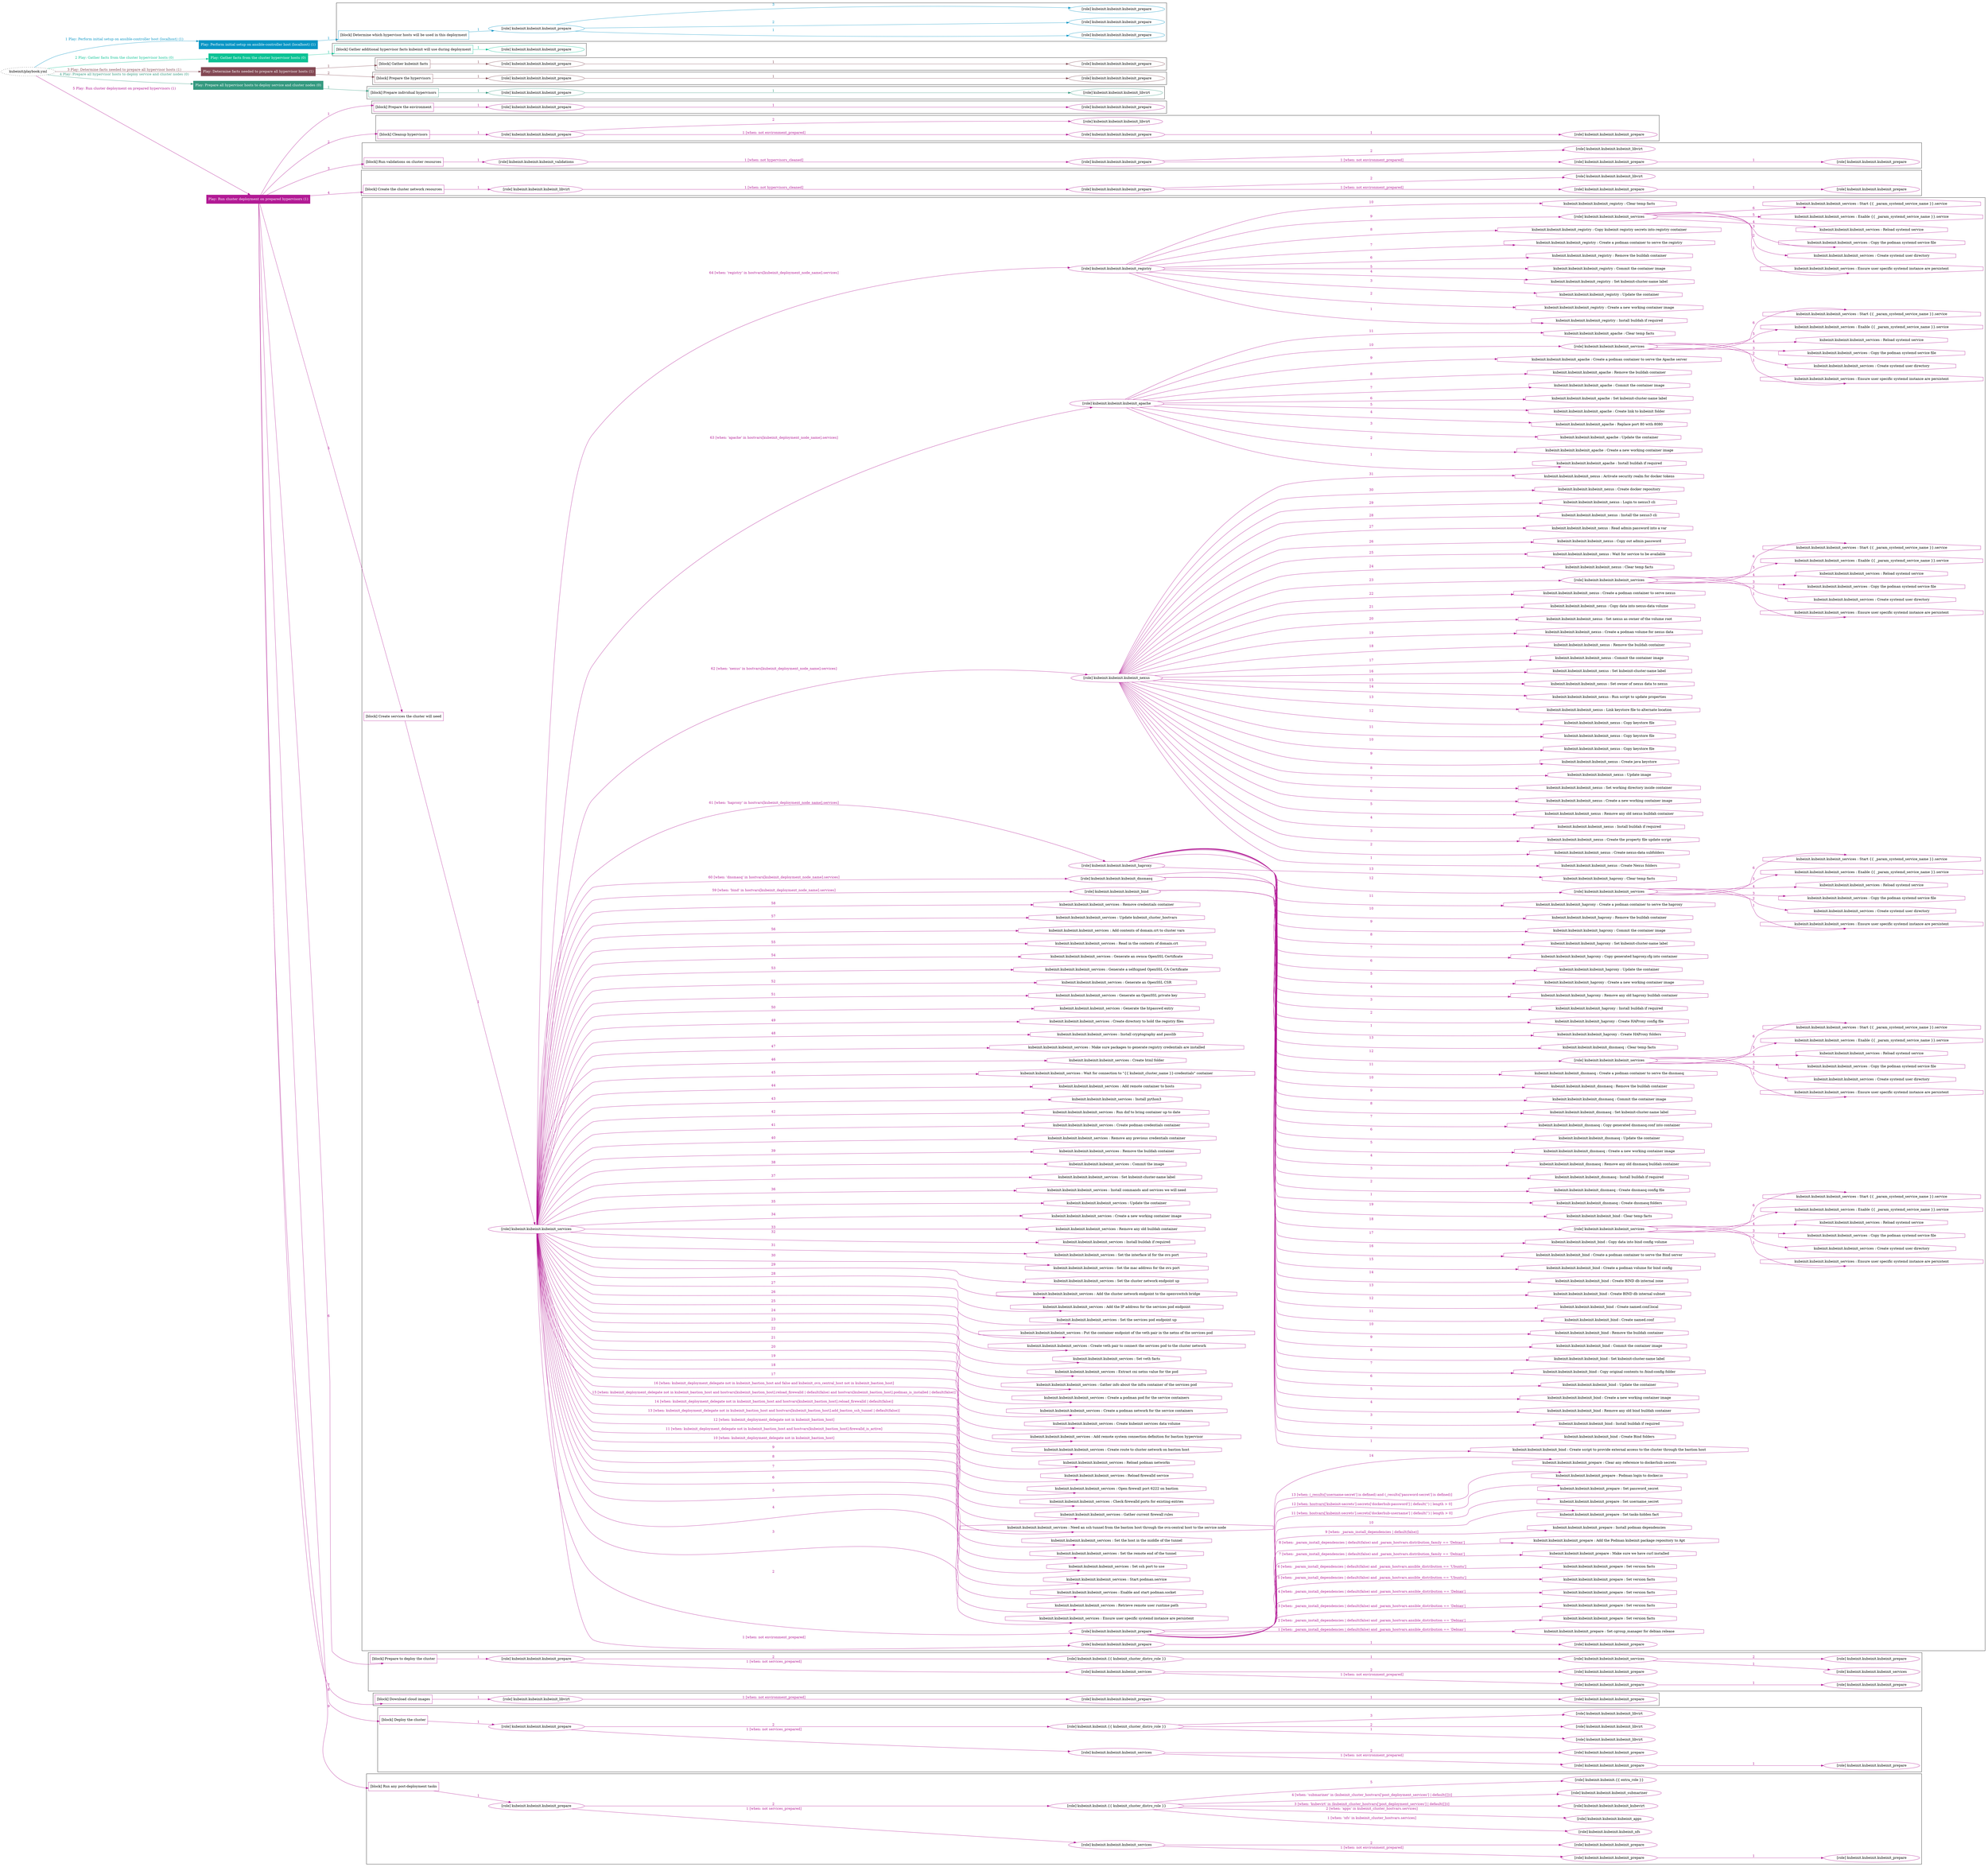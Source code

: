 digraph {
	graph [concentrate=true ordering=in rankdir=LR ratio=fill]
	edge [esep=5 sep=10]
	"kubeinit/playbook.yml" [URL="/home/runner/work/kubeinit/kubeinit/kubeinit/playbook.yml" id=playbook_cc3b6645 style=dotted]
	"kubeinit/playbook.yml" -> play_4a5d53d0 [label="1 Play: Perform initial setup on ansible-controller host (localhost) (1)" color="#0795c5" fontcolor="#0795c5" id=edge_playbook_cc3b6645_play_4a5d53d0 labeltooltip="1 Play: Perform initial setup on ansible-controller host (localhost) (1)" tooltip="1 Play: Perform initial setup on ansible-controller host (localhost) (1)"]
	subgraph "Play: Perform initial setup on ansible-controller host (localhost) (1)" {
		play_4a5d53d0 [label="Play: Perform initial setup on ansible-controller host (localhost) (1)" URL="/home/runner/work/kubeinit/kubeinit/kubeinit/playbook.yml" color="#0795c5" fontcolor="#ffffff" id=play_4a5d53d0 shape=box style=filled tooltip=localhost]
		play_4a5d53d0 -> block_dd39c699 [label=1 color="#0795c5" fontcolor="#0795c5" id=edge_1_play_4a5d53d0_block_dd39c699 labeltooltip=1 tooltip=1]
		subgraph cluster_block_dd39c699 {
			block_dd39c699 [label="[block] Determine which hypervisor hosts will be used in this deployment" URL="/home/runner/work/kubeinit/kubeinit/kubeinit/playbook.yml" color="#0795c5" id=block_dd39c699 labeltooltip="Determine which hypervisor hosts will be used in this deployment" shape=box tooltip="Determine which hypervisor hosts will be used in this deployment"]
			block_dd39c699 -> role_c1dc88a4 [label="1 " color="#0795c5" fontcolor="#0795c5" id=edge_1_block_dd39c699_role_c1dc88a4 labeltooltip="1 " tooltip="1 "]
			subgraph "kubeinit.kubeinit.kubeinit_prepare" {
				role_c1dc88a4 [label="[role] kubeinit.kubeinit.kubeinit_prepare" URL="/home/runner/work/kubeinit/kubeinit/kubeinit/playbook.yml" color="#0795c5" id=role_c1dc88a4 tooltip="kubeinit.kubeinit.kubeinit_prepare"]
				role_c1dc88a4 -> role_33c2ec12 [label="1 " color="#0795c5" fontcolor="#0795c5" id=edge_1_role_c1dc88a4_role_33c2ec12 labeltooltip="1 " tooltip="1 "]
				subgraph "kubeinit.kubeinit.kubeinit_prepare" {
					role_33c2ec12 [label="[role] kubeinit.kubeinit.kubeinit_prepare" URL="/home/runner/.ansible/collections/ansible_collections/kubeinit/kubeinit/roles/kubeinit_prepare/tasks/build_hypervisors_group.yml" color="#0795c5" id=role_33c2ec12 tooltip="kubeinit.kubeinit.kubeinit_prepare"]
				}
				role_c1dc88a4 -> role_0ba05f40 [label="2 " color="#0795c5" fontcolor="#0795c5" id=edge_2_role_c1dc88a4_role_0ba05f40 labeltooltip="2 " tooltip="2 "]
				subgraph "kubeinit.kubeinit.kubeinit_prepare" {
					role_0ba05f40 [label="[role] kubeinit.kubeinit.kubeinit_prepare" URL="/home/runner/.ansible/collections/ansible_collections/kubeinit/kubeinit/roles/kubeinit_prepare/tasks/build_hypervisors_group.yml" color="#0795c5" id=role_0ba05f40 tooltip="kubeinit.kubeinit.kubeinit_prepare"]
				}
				role_c1dc88a4 -> role_e32c2135 [label="3 " color="#0795c5" fontcolor="#0795c5" id=edge_3_role_c1dc88a4_role_e32c2135 labeltooltip="3 " tooltip="3 "]
				subgraph "kubeinit.kubeinit.kubeinit_prepare" {
					role_e32c2135 [label="[role] kubeinit.kubeinit.kubeinit_prepare" URL="/home/runner/.ansible/collections/ansible_collections/kubeinit/kubeinit/roles/kubeinit_prepare/tasks/build_hypervisors_group.yml" color="#0795c5" id=role_e32c2135 tooltip="kubeinit.kubeinit.kubeinit_prepare"]
				}
			}
		}
	}
	"kubeinit/playbook.yml" -> play_a89197d9 [label="2 Play: Gather facts from the cluster hypervisor hosts (0)" color="#0ac294" fontcolor="#0ac294" id=edge_playbook_cc3b6645_play_a89197d9 labeltooltip="2 Play: Gather facts from the cluster hypervisor hosts (0)" tooltip="2 Play: Gather facts from the cluster hypervisor hosts (0)"]
	subgraph "Play: Gather facts from the cluster hypervisor hosts (0)" {
		play_a89197d9 [label="Play: Gather facts from the cluster hypervisor hosts (0)" URL="/home/runner/work/kubeinit/kubeinit/kubeinit/playbook.yml" color="#0ac294" fontcolor="#ffffff" id=play_a89197d9 shape=box style=filled tooltip="Play: Gather facts from the cluster hypervisor hosts (0)"]
		play_a89197d9 -> block_5c02c72d [label=1 color="#0ac294" fontcolor="#0ac294" id=edge_1_play_a89197d9_block_5c02c72d labeltooltip=1 tooltip=1]
		subgraph cluster_block_5c02c72d {
			block_5c02c72d [label="[block] Gather additional hypervisor facts kubeinit will use during deployment" URL="/home/runner/work/kubeinit/kubeinit/kubeinit/playbook.yml" color="#0ac294" id=block_5c02c72d labeltooltip="Gather additional hypervisor facts kubeinit will use during deployment" shape=box tooltip="Gather additional hypervisor facts kubeinit will use during deployment"]
			block_5c02c72d -> role_c36ff3e3 [label="1 " color="#0ac294" fontcolor="#0ac294" id=edge_1_block_5c02c72d_role_c36ff3e3 labeltooltip="1 " tooltip="1 "]
			subgraph "kubeinit.kubeinit.kubeinit_prepare" {
				role_c36ff3e3 [label="[role] kubeinit.kubeinit.kubeinit_prepare" URL="/home/runner/work/kubeinit/kubeinit/kubeinit/playbook.yml" color="#0ac294" id=role_c36ff3e3 tooltip="kubeinit.kubeinit.kubeinit_prepare"]
			}
		}
	}
	"kubeinit/playbook.yml" -> play_ebd1485f [label="3 Play: Determine facts needed to prepare all hypervisor hosts (1)" color="#834954" fontcolor="#834954" id=edge_playbook_cc3b6645_play_ebd1485f labeltooltip="3 Play: Determine facts needed to prepare all hypervisor hosts (1)" tooltip="3 Play: Determine facts needed to prepare all hypervisor hosts (1)"]
	subgraph "Play: Determine facts needed to prepare all hypervisor hosts (1)" {
		play_ebd1485f [label="Play: Determine facts needed to prepare all hypervisor hosts (1)" URL="/home/runner/work/kubeinit/kubeinit/kubeinit/playbook.yml" color="#834954" fontcolor="#ffffff" id=play_ebd1485f shape=box style=filled tooltip=localhost]
		play_ebd1485f -> block_c5661255 [label=1 color="#834954" fontcolor="#834954" id=edge_1_play_ebd1485f_block_c5661255 labeltooltip=1 tooltip=1]
		subgraph cluster_block_c5661255 {
			block_c5661255 [label="[block] Gather kubeinit facts" URL="/home/runner/work/kubeinit/kubeinit/kubeinit/playbook.yml" color="#834954" id=block_c5661255 labeltooltip="Gather kubeinit facts" shape=box tooltip="Gather kubeinit facts"]
			block_c5661255 -> role_62097f66 [label="1 " color="#834954" fontcolor="#834954" id=edge_1_block_c5661255_role_62097f66 labeltooltip="1 " tooltip="1 "]
			subgraph "kubeinit.kubeinit.kubeinit_prepare" {
				role_62097f66 [label="[role] kubeinit.kubeinit.kubeinit_prepare" URL="/home/runner/work/kubeinit/kubeinit/kubeinit/playbook.yml" color="#834954" id=role_62097f66 tooltip="kubeinit.kubeinit.kubeinit_prepare"]
				role_62097f66 -> role_fb1b4b13 [label="1 " color="#834954" fontcolor="#834954" id=edge_1_role_62097f66_role_fb1b4b13 labeltooltip="1 " tooltip="1 "]
				subgraph "kubeinit.kubeinit.kubeinit_prepare" {
					role_fb1b4b13 [label="[role] kubeinit.kubeinit.kubeinit_prepare" URL="/home/runner/.ansible/collections/ansible_collections/kubeinit/kubeinit/roles/kubeinit_prepare/tasks/gather_kubeinit_facts.yml" color="#834954" id=role_fb1b4b13 tooltip="kubeinit.kubeinit.kubeinit_prepare"]
				}
			}
		}
		play_ebd1485f -> block_d5d4a520 [label=2 color="#834954" fontcolor="#834954" id=edge_2_play_ebd1485f_block_d5d4a520 labeltooltip=2 tooltip=2]
		subgraph cluster_block_d5d4a520 {
			block_d5d4a520 [label="[block] Prepare the hypervisors" URL="/home/runner/work/kubeinit/kubeinit/kubeinit/playbook.yml" color="#834954" id=block_d5d4a520 labeltooltip="Prepare the hypervisors" shape=box tooltip="Prepare the hypervisors"]
			block_d5d4a520 -> role_0959b664 [label="1 " color="#834954" fontcolor="#834954" id=edge_1_block_d5d4a520_role_0959b664 labeltooltip="1 " tooltip="1 "]
			subgraph "kubeinit.kubeinit.kubeinit_prepare" {
				role_0959b664 [label="[role] kubeinit.kubeinit.kubeinit_prepare" URL="/home/runner/work/kubeinit/kubeinit/kubeinit/playbook.yml" color="#834954" id=role_0959b664 tooltip="kubeinit.kubeinit.kubeinit_prepare"]
				role_0959b664 -> role_efa052ac [label="1 " color="#834954" fontcolor="#834954" id=edge_1_role_0959b664_role_efa052ac labeltooltip="1 " tooltip="1 "]
				subgraph "kubeinit.kubeinit.kubeinit_prepare" {
					role_efa052ac [label="[role] kubeinit.kubeinit.kubeinit_prepare" URL="/home/runner/.ansible/collections/ansible_collections/kubeinit/kubeinit/roles/kubeinit_prepare/tasks/gather_kubeinit_facts.yml" color="#834954" id=role_efa052ac tooltip="kubeinit.kubeinit.kubeinit_prepare"]
				}
			}
		}
	}
	"kubeinit/playbook.yml" -> play_56c7df62 [label="4 Play: Prepare all hypervisor hosts to deploy service and cluster nodes (0)" color="#33997f" fontcolor="#33997f" id=edge_playbook_cc3b6645_play_56c7df62 labeltooltip="4 Play: Prepare all hypervisor hosts to deploy service and cluster nodes (0)" tooltip="4 Play: Prepare all hypervisor hosts to deploy service and cluster nodes (0)"]
	subgraph "Play: Prepare all hypervisor hosts to deploy service and cluster nodes (0)" {
		play_56c7df62 [label="Play: Prepare all hypervisor hosts to deploy service and cluster nodes (0)" URL="/home/runner/work/kubeinit/kubeinit/kubeinit/playbook.yml" color="#33997f" fontcolor="#ffffff" id=play_56c7df62 shape=box style=filled tooltip="Play: Prepare all hypervisor hosts to deploy service and cluster nodes (0)"]
		play_56c7df62 -> block_30b4f187 [label=1 color="#33997f" fontcolor="#33997f" id=edge_1_play_56c7df62_block_30b4f187 labeltooltip=1 tooltip=1]
		subgraph cluster_block_30b4f187 {
			block_30b4f187 [label="[block] Prepare individual hypervisors" URL="/home/runner/work/kubeinit/kubeinit/kubeinit/playbook.yml" color="#33997f" id=block_30b4f187 labeltooltip="Prepare individual hypervisors" shape=box tooltip="Prepare individual hypervisors"]
			block_30b4f187 -> role_60b9d5df [label="1 " color="#33997f" fontcolor="#33997f" id=edge_1_block_30b4f187_role_60b9d5df labeltooltip="1 " tooltip="1 "]
			subgraph "kubeinit.kubeinit.kubeinit_prepare" {
				role_60b9d5df [label="[role] kubeinit.kubeinit.kubeinit_prepare" URL="/home/runner/work/kubeinit/kubeinit/kubeinit/playbook.yml" color="#33997f" id=role_60b9d5df tooltip="kubeinit.kubeinit.kubeinit_prepare"]
				role_60b9d5df -> role_ee14e614 [label="1 " color="#33997f" fontcolor="#33997f" id=edge_1_role_60b9d5df_role_ee14e614 labeltooltip="1 " tooltip="1 "]
				subgraph "kubeinit.kubeinit.kubeinit_libvirt" {
					role_ee14e614 [label="[role] kubeinit.kubeinit.kubeinit_libvirt" URL="/home/runner/.ansible/collections/ansible_collections/kubeinit/kubeinit/roles/kubeinit_prepare/tasks/prepare_hypervisor.yml" color="#33997f" id=role_ee14e614 tooltip="kubeinit.kubeinit.kubeinit_libvirt"]
				}
			}
		}
	}
	"kubeinit/playbook.yml" -> play_325a70e3 [label="5 Play: Run cluster deployment on prepared hypervisors (1)" color="#b21a95" fontcolor="#b21a95" id=edge_playbook_cc3b6645_play_325a70e3 labeltooltip="5 Play: Run cluster deployment on prepared hypervisors (1)" tooltip="5 Play: Run cluster deployment on prepared hypervisors (1)"]
	subgraph "Play: Run cluster deployment on prepared hypervisors (1)" {
		play_325a70e3 [label="Play: Run cluster deployment on prepared hypervisors (1)" URL="/home/runner/work/kubeinit/kubeinit/kubeinit/playbook.yml" color="#b21a95" fontcolor="#ffffff" id=play_325a70e3 shape=box style=filled tooltip=localhost]
		play_325a70e3 -> block_8162d734 [label=1 color="#b21a95" fontcolor="#b21a95" id=edge_1_play_325a70e3_block_8162d734 labeltooltip=1 tooltip=1]
		subgraph cluster_block_8162d734 {
			block_8162d734 [label="[block] Prepare the environment" URL="/home/runner/work/kubeinit/kubeinit/kubeinit/playbook.yml" color="#b21a95" id=block_8162d734 labeltooltip="Prepare the environment" shape=box tooltip="Prepare the environment"]
			block_8162d734 -> role_713ef905 [label="1 " color="#b21a95" fontcolor="#b21a95" id=edge_1_block_8162d734_role_713ef905 labeltooltip="1 " tooltip="1 "]
			subgraph "kubeinit.kubeinit.kubeinit_prepare" {
				role_713ef905 [label="[role] kubeinit.kubeinit.kubeinit_prepare" URL="/home/runner/work/kubeinit/kubeinit/kubeinit/playbook.yml" color="#b21a95" id=role_713ef905 tooltip="kubeinit.kubeinit.kubeinit_prepare"]
				role_713ef905 -> role_45d13b60 [label="1 " color="#b21a95" fontcolor="#b21a95" id=edge_1_role_713ef905_role_45d13b60 labeltooltip="1 " tooltip="1 "]
				subgraph "kubeinit.kubeinit.kubeinit_prepare" {
					role_45d13b60 [label="[role] kubeinit.kubeinit.kubeinit_prepare" URL="/home/runner/.ansible/collections/ansible_collections/kubeinit/kubeinit/roles/kubeinit_prepare/tasks/gather_kubeinit_facts.yml" color="#b21a95" id=role_45d13b60 tooltip="kubeinit.kubeinit.kubeinit_prepare"]
				}
			}
		}
		play_325a70e3 -> block_3062091e [label=2 color="#b21a95" fontcolor="#b21a95" id=edge_2_play_325a70e3_block_3062091e labeltooltip=2 tooltip=2]
		subgraph cluster_block_3062091e {
			block_3062091e [label="[block] Cleanup hypervisors" URL="/home/runner/work/kubeinit/kubeinit/kubeinit/playbook.yml" color="#b21a95" id=block_3062091e labeltooltip="Cleanup hypervisors" shape=box tooltip="Cleanup hypervisors"]
			block_3062091e -> role_42ae75fe [label="1 " color="#b21a95" fontcolor="#b21a95" id=edge_1_block_3062091e_role_42ae75fe labeltooltip="1 " tooltip="1 "]
			subgraph "kubeinit.kubeinit.kubeinit_prepare" {
				role_42ae75fe [label="[role] kubeinit.kubeinit.kubeinit_prepare" URL="/home/runner/work/kubeinit/kubeinit/kubeinit/playbook.yml" color="#b21a95" id=role_42ae75fe tooltip="kubeinit.kubeinit.kubeinit_prepare"]
				role_42ae75fe -> role_d970cfc7 [label="1 [when: not environment_prepared]" color="#b21a95" fontcolor="#b21a95" id=edge_1_role_42ae75fe_role_d970cfc7 labeltooltip="1 [when: not environment_prepared]" tooltip="1 [when: not environment_prepared]"]
				subgraph "kubeinit.kubeinit.kubeinit_prepare" {
					role_d970cfc7 [label="[role] kubeinit.kubeinit.kubeinit_prepare" URL="/home/runner/.ansible/collections/ansible_collections/kubeinit/kubeinit/roles/kubeinit_prepare/tasks/cleanup_hypervisors.yml" color="#b21a95" id=role_d970cfc7 tooltip="kubeinit.kubeinit.kubeinit_prepare"]
					role_d970cfc7 -> role_b1e1a1d3 [label="1 " color="#b21a95" fontcolor="#b21a95" id=edge_1_role_d970cfc7_role_b1e1a1d3 labeltooltip="1 " tooltip="1 "]
					subgraph "kubeinit.kubeinit.kubeinit_prepare" {
						role_b1e1a1d3 [label="[role] kubeinit.kubeinit.kubeinit_prepare" URL="/home/runner/.ansible/collections/ansible_collections/kubeinit/kubeinit/roles/kubeinit_prepare/tasks/gather_kubeinit_facts.yml" color="#b21a95" id=role_b1e1a1d3 tooltip="kubeinit.kubeinit.kubeinit_prepare"]
					}
				}
				role_42ae75fe -> role_12f5f546 [label="2 " color="#b21a95" fontcolor="#b21a95" id=edge_2_role_42ae75fe_role_12f5f546 labeltooltip="2 " tooltip="2 "]
				subgraph "kubeinit.kubeinit.kubeinit_libvirt" {
					role_12f5f546 [label="[role] kubeinit.kubeinit.kubeinit_libvirt" URL="/home/runner/.ansible/collections/ansible_collections/kubeinit/kubeinit/roles/kubeinit_prepare/tasks/cleanup_hypervisors.yml" color="#b21a95" id=role_12f5f546 tooltip="kubeinit.kubeinit.kubeinit_libvirt"]
				}
			}
		}
		play_325a70e3 -> block_6f486a30 [label=3 color="#b21a95" fontcolor="#b21a95" id=edge_3_play_325a70e3_block_6f486a30 labeltooltip=3 tooltip=3]
		subgraph cluster_block_6f486a30 {
			block_6f486a30 [label="[block] Run validations on cluster resources" URL="/home/runner/work/kubeinit/kubeinit/kubeinit/playbook.yml" color="#b21a95" id=block_6f486a30 labeltooltip="Run validations on cluster resources" shape=box tooltip="Run validations on cluster resources"]
			block_6f486a30 -> role_65794a37 [label="1 " color="#b21a95" fontcolor="#b21a95" id=edge_1_block_6f486a30_role_65794a37 labeltooltip="1 " tooltip="1 "]
			subgraph "kubeinit.kubeinit.kubeinit_validations" {
				role_65794a37 [label="[role] kubeinit.kubeinit.kubeinit_validations" URL="/home/runner/work/kubeinit/kubeinit/kubeinit/playbook.yml" color="#b21a95" id=role_65794a37 tooltip="kubeinit.kubeinit.kubeinit_validations"]
				role_65794a37 -> role_2e239457 [label="1 [when: not hypervisors_cleaned]" color="#b21a95" fontcolor="#b21a95" id=edge_1_role_65794a37_role_2e239457 labeltooltip="1 [when: not hypervisors_cleaned]" tooltip="1 [when: not hypervisors_cleaned]"]
				subgraph "kubeinit.kubeinit.kubeinit_prepare" {
					role_2e239457 [label="[role] kubeinit.kubeinit.kubeinit_prepare" URL="/home/runner/.ansible/collections/ansible_collections/kubeinit/kubeinit/roles/kubeinit_validations/tasks/main.yml" color="#b21a95" id=role_2e239457 tooltip="kubeinit.kubeinit.kubeinit_prepare"]
					role_2e239457 -> role_60331ebb [label="1 [when: not environment_prepared]" color="#b21a95" fontcolor="#b21a95" id=edge_1_role_2e239457_role_60331ebb labeltooltip="1 [when: not environment_prepared]" tooltip="1 [when: not environment_prepared]"]
					subgraph "kubeinit.kubeinit.kubeinit_prepare" {
						role_60331ebb [label="[role] kubeinit.kubeinit.kubeinit_prepare" URL="/home/runner/.ansible/collections/ansible_collections/kubeinit/kubeinit/roles/kubeinit_prepare/tasks/cleanup_hypervisors.yml" color="#b21a95" id=role_60331ebb tooltip="kubeinit.kubeinit.kubeinit_prepare"]
						role_60331ebb -> role_207c3f18 [label="1 " color="#b21a95" fontcolor="#b21a95" id=edge_1_role_60331ebb_role_207c3f18 labeltooltip="1 " tooltip="1 "]
						subgraph "kubeinit.kubeinit.kubeinit_prepare" {
							role_207c3f18 [label="[role] kubeinit.kubeinit.kubeinit_prepare" URL="/home/runner/.ansible/collections/ansible_collections/kubeinit/kubeinit/roles/kubeinit_prepare/tasks/gather_kubeinit_facts.yml" color="#b21a95" id=role_207c3f18 tooltip="kubeinit.kubeinit.kubeinit_prepare"]
						}
					}
					role_2e239457 -> role_65d651dd [label="2 " color="#b21a95" fontcolor="#b21a95" id=edge_2_role_2e239457_role_65d651dd labeltooltip="2 " tooltip="2 "]
					subgraph "kubeinit.kubeinit.kubeinit_libvirt" {
						role_65d651dd [label="[role] kubeinit.kubeinit.kubeinit_libvirt" URL="/home/runner/.ansible/collections/ansible_collections/kubeinit/kubeinit/roles/kubeinit_prepare/tasks/cleanup_hypervisors.yml" color="#b21a95" id=role_65d651dd tooltip="kubeinit.kubeinit.kubeinit_libvirt"]
					}
				}
			}
		}
		play_325a70e3 -> block_0b9ef039 [label=4 color="#b21a95" fontcolor="#b21a95" id=edge_4_play_325a70e3_block_0b9ef039 labeltooltip=4 tooltip=4]
		subgraph cluster_block_0b9ef039 {
			block_0b9ef039 [label="[block] Create the cluster network resources" URL="/home/runner/work/kubeinit/kubeinit/kubeinit/playbook.yml" color="#b21a95" id=block_0b9ef039 labeltooltip="Create the cluster network resources" shape=box tooltip="Create the cluster network resources"]
			block_0b9ef039 -> role_a62f3ea8 [label="1 " color="#b21a95" fontcolor="#b21a95" id=edge_1_block_0b9ef039_role_a62f3ea8 labeltooltip="1 " tooltip="1 "]
			subgraph "kubeinit.kubeinit.kubeinit_libvirt" {
				role_a62f3ea8 [label="[role] kubeinit.kubeinit.kubeinit_libvirt" URL="/home/runner/work/kubeinit/kubeinit/kubeinit/playbook.yml" color="#b21a95" id=role_a62f3ea8 tooltip="kubeinit.kubeinit.kubeinit_libvirt"]
				role_a62f3ea8 -> role_b03b3c9f [label="1 [when: not hypervisors_cleaned]" color="#b21a95" fontcolor="#b21a95" id=edge_1_role_a62f3ea8_role_b03b3c9f labeltooltip="1 [when: not hypervisors_cleaned]" tooltip="1 [when: not hypervisors_cleaned]"]
				subgraph "kubeinit.kubeinit.kubeinit_prepare" {
					role_b03b3c9f [label="[role] kubeinit.kubeinit.kubeinit_prepare" URL="/home/runner/.ansible/collections/ansible_collections/kubeinit/kubeinit/roles/kubeinit_libvirt/tasks/create_network.yml" color="#b21a95" id=role_b03b3c9f tooltip="kubeinit.kubeinit.kubeinit_prepare"]
					role_b03b3c9f -> role_bed98ca6 [label="1 [when: not environment_prepared]" color="#b21a95" fontcolor="#b21a95" id=edge_1_role_b03b3c9f_role_bed98ca6 labeltooltip="1 [when: not environment_prepared]" tooltip="1 [when: not environment_prepared]"]
					subgraph "kubeinit.kubeinit.kubeinit_prepare" {
						role_bed98ca6 [label="[role] kubeinit.kubeinit.kubeinit_prepare" URL="/home/runner/.ansible/collections/ansible_collections/kubeinit/kubeinit/roles/kubeinit_prepare/tasks/cleanup_hypervisors.yml" color="#b21a95" id=role_bed98ca6 tooltip="kubeinit.kubeinit.kubeinit_prepare"]
						role_bed98ca6 -> role_cc812f4a [label="1 " color="#b21a95" fontcolor="#b21a95" id=edge_1_role_bed98ca6_role_cc812f4a labeltooltip="1 " tooltip="1 "]
						subgraph "kubeinit.kubeinit.kubeinit_prepare" {
							role_cc812f4a [label="[role] kubeinit.kubeinit.kubeinit_prepare" URL="/home/runner/.ansible/collections/ansible_collections/kubeinit/kubeinit/roles/kubeinit_prepare/tasks/gather_kubeinit_facts.yml" color="#b21a95" id=role_cc812f4a tooltip="kubeinit.kubeinit.kubeinit_prepare"]
						}
					}
					role_b03b3c9f -> role_2b6c442b [label="2 " color="#b21a95" fontcolor="#b21a95" id=edge_2_role_b03b3c9f_role_2b6c442b labeltooltip="2 " tooltip="2 "]
					subgraph "kubeinit.kubeinit.kubeinit_libvirt" {
						role_2b6c442b [label="[role] kubeinit.kubeinit.kubeinit_libvirt" URL="/home/runner/.ansible/collections/ansible_collections/kubeinit/kubeinit/roles/kubeinit_prepare/tasks/cleanup_hypervisors.yml" color="#b21a95" id=role_2b6c442b tooltip="kubeinit.kubeinit.kubeinit_libvirt"]
					}
				}
			}
		}
		play_325a70e3 -> block_6ac3f250 [label=5 color="#b21a95" fontcolor="#b21a95" id=edge_5_play_325a70e3_block_6ac3f250 labeltooltip=5 tooltip=5]
		subgraph cluster_block_6ac3f250 {
			block_6ac3f250 [label="[block] Create services the cluster will need" URL="/home/runner/work/kubeinit/kubeinit/kubeinit/playbook.yml" color="#b21a95" id=block_6ac3f250 labeltooltip="Create services the cluster will need" shape=box tooltip="Create services the cluster will need"]
			block_6ac3f250 -> role_6b6925cc [label="1 " color="#b21a95" fontcolor="#b21a95" id=edge_1_block_6ac3f250_role_6b6925cc labeltooltip="1 " tooltip="1 "]
			subgraph "kubeinit.kubeinit.kubeinit_services" {
				role_6b6925cc [label="[role] kubeinit.kubeinit.kubeinit_services" URL="/home/runner/work/kubeinit/kubeinit/kubeinit/playbook.yml" color="#b21a95" id=role_6b6925cc tooltip="kubeinit.kubeinit.kubeinit_services"]
				role_6b6925cc -> role_481258ff [label="1 [when: not environment_prepared]" color="#b21a95" fontcolor="#b21a95" id=edge_1_role_6b6925cc_role_481258ff labeltooltip="1 [when: not environment_prepared]" tooltip="1 [when: not environment_prepared]"]
				subgraph "kubeinit.kubeinit.kubeinit_prepare" {
					role_481258ff [label="[role] kubeinit.kubeinit.kubeinit_prepare" URL="/home/runner/.ansible/collections/ansible_collections/kubeinit/kubeinit/roles/kubeinit_services/tasks/main.yml" color="#b21a95" id=role_481258ff tooltip="kubeinit.kubeinit.kubeinit_prepare"]
					role_481258ff -> role_0d4bbbb1 [label="1 " color="#b21a95" fontcolor="#b21a95" id=edge_1_role_481258ff_role_0d4bbbb1 labeltooltip="1 " tooltip="1 "]
					subgraph "kubeinit.kubeinit.kubeinit_prepare" {
						role_0d4bbbb1 [label="[role] kubeinit.kubeinit.kubeinit_prepare" URL="/home/runner/.ansible/collections/ansible_collections/kubeinit/kubeinit/roles/kubeinit_prepare/tasks/gather_kubeinit_facts.yml" color="#b21a95" id=role_0d4bbbb1 tooltip="kubeinit.kubeinit.kubeinit_prepare"]
					}
				}
				role_6b6925cc -> role_4d9a45f9 [label="2 " color="#b21a95" fontcolor="#b21a95" id=edge_2_role_6b6925cc_role_4d9a45f9 labeltooltip="2 " tooltip="2 "]
				subgraph "kubeinit.kubeinit.kubeinit_prepare" {
					role_4d9a45f9 [label="[role] kubeinit.kubeinit.kubeinit_prepare" URL="/home/runner/.ansible/collections/ansible_collections/kubeinit/kubeinit/roles/kubeinit_services/tasks/00_create_service_pod.yml" color="#b21a95" id=role_4d9a45f9 tooltip="kubeinit.kubeinit.kubeinit_prepare"]
					task_586989e2 [label="kubeinit.kubeinit.kubeinit_prepare : Set cgroup_manager for debian release" URL="/home/runner/.ansible/collections/ansible_collections/kubeinit/kubeinit/roles/kubeinit_prepare/tasks/prepare_podman.yml" color="#b21a95" id=task_586989e2 shape=octagon tooltip="kubeinit.kubeinit.kubeinit_prepare : Set cgroup_manager for debian release"]
					role_4d9a45f9 -> task_586989e2 [label="1 [when: _param_install_dependencies | default(false) and _param_hostvars.ansible_distribution == 'Debian']" color="#b21a95" fontcolor="#b21a95" id=edge_1_role_4d9a45f9_task_586989e2 labeltooltip="1 [when: _param_install_dependencies | default(false) and _param_hostvars.ansible_distribution == 'Debian']" tooltip="1 [when: _param_install_dependencies | default(false) and _param_hostvars.ansible_distribution == 'Debian']"]
					task_2adbb585 [label="kubeinit.kubeinit.kubeinit_prepare : Set version facts" URL="/home/runner/.ansible/collections/ansible_collections/kubeinit/kubeinit/roles/kubeinit_prepare/tasks/prepare_podman.yml" color="#b21a95" id=task_2adbb585 shape=octagon tooltip="kubeinit.kubeinit.kubeinit_prepare : Set version facts"]
					role_4d9a45f9 -> task_2adbb585 [label="2 [when: _param_install_dependencies | default(false) and _param_hostvars.ansible_distribution == 'Debian']" color="#b21a95" fontcolor="#b21a95" id=edge_2_role_4d9a45f9_task_2adbb585 labeltooltip="2 [when: _param_install_dependencies | default(false) and _param_hostvars.ansible_distribution == 'Debian']" tooltip="2 [when: _param_install_dependencies | default(false) and _param_hostvars.ansible_distribution == 'Debian']"]
					task_9c84ba0a [label="kubeinit.kubeinit.kubeinit_prepare : Set version facts" URL="/home/runner/.ansible/collections/ansible_collections/kubeinit/kubeinit/roles/kubeinit_prepare/tasks/prepare_podman.yml" color="#b21a95" id=task_9c84ba0a shape=octagon tooltip="kubeinit.kubeinit.kubeinit_prepare : Set version facts"]
					role_4d9a45f9 -> task_9c84ba0a [label="3 [when: _param_install_dependencies | default(false) and _param_hostvars.ansible_distribution == 'Debian']" color="#b21a95" fontcolor="#b21a95" id=edge_3_role_4d9a45f9_task_9c84ba0a labeltooltip="3 [when: _param_install_dependencies | default(false) and _param_hostvars.ansible_distribution == 'Debian']" tooltip="3 [when: _param_install_dependencies | default(false) and _param_hostvars.ansible_distribution == 'Debian']"]
					task_a5c1973b [label="kubeinit.kubeinit.kubeinit_prepare : Set version facts" URL="/home/runner/.ansible/collections/ansible_collections/kubeinit/kubeinit/roles/kubeinit_prepare/tasks/prepare_podman.yml" color="#b21a95" id=task_a5c1973b shape=octagon tooltip="kubeinit.kubeinit.kubeinit_prepare : Set version facts"]
					role_4d9a45f9 -> task_a5c1973b [label="4 [when: _param_install_dependencies | default(false) and _param_hostvars.ansible_distribution == 'Debian']" color="#b21a95" fontcolor="#b21a95" id=edge_4_role_4d9a45f9_task_a5c1973b labeltooltip="4 [when: _param_install_dependencies | default(false) and _param_hostvars.ansible_distribution == 'Debian']" tooltip="4 [when: _param_install_dependencies | default(false) and _param_hostvars.ansible_distribution == 'Debian']"]
					task_ba6aabdd [label="kubeinit.kubeinit.kubeinit_prepare : Set version facts" URL="/home/runner/.ansible/collections/ansible_collections/kubeinit/kubeinit/roles/kubeinit_prepare/tasks/prepare_podman.yml" color="#b21a95" id=task_ba6aabdd shape=octagon tooltip="kubeinit.kubeinit.kubeinit_prepare : Set version facts"]
					role_4d9a45f9 -> task_ba6aabdd [label="5 [when: _param_install_dependencies | default(false) and _param_hostvars.ansible_distribution == 'Ubuntu']" color="#b21a95" fontcolor="#b21a95" id=edge_5_role_4d9a45f9_task_ba6aabdd labeltooltip="5 [when: _param_install_dependencies | default(false) and _param_hostvars.ansible_distribution == 'Ubuntu']" tooltip="5 [when: _param_install_dependencies | default(false) and _param_hostvars.ansible_distribution == 'Ubuntu']"]
					task_8e4dca25 [label="kubeinit.kubeinit.kubeinit_prepare : Set version facts" URL="/home/runner/.ansible/collections/ansible_collections/kubeinit/kubeinit/roles/kubeinit_prepare/tasks/prepare_podman.yml" color="#b21a95" id=task_8e4dca25 shape=octagon tooltip="kubeinit.kubeinit.kubeinit_prepare : Set version facts"]
					role_4d9a45f9 -> task_8e4dca25 [label="6 [when: _param_install_dependencies | default(false) and _param_hostvars.ansible_distribution == 'Ubuntu']" color="#b21a95" fontcolor="#b21a95" id=edge_6_role_4d9a45f9_task_8e4dca25 labeltooltip="6 [when: _param_install_dependencies | default(false) and _param_hostvars.ansible_distribution == 'Ubuntu']" tooltip="6 [when: _param_install_dependencies | default(false) and _param_hostvars.ansible_distribution == 'Ubuntu']"]
					task_8d38c431 [label="kubeinit.kubeinit.kubeinit_prepare : Make sure we have curl installed" URL="/home/runner/.ansible/collections/ansible_collections/kubeinit/kubeinit/roles/kubeinit_prepare/tasks/prepare_podman.yml" color="#b21a95" id=task_8d38c431 shape=octagon tooltip="kubeinit.kubeinit.kubeinit_prepare : Make sure we have curl installed"]
					role_4d9a45f9 -> task_8d38c431 [label="7 [when: _param_install_dependencies | default(false) and _param_hostvars.distribution_family == 'Debian']" color="#b21a95" fontcolor="#b21a95" id=edge_7_role_4d9a45f9_task_8d38c431 labeltooltip="7 [when: _param_install_dependencies | default(false) and _param_hostvars.distribution_family == 'Debian']" tooltip="7 [when: _param_install_dependencies | default(false) and _param_hostvars.distribution_family == 'Debian']"]
					task_e0cb0544 [label="kubeinit.kubeinit.kubeinit_prepare : Add the Podman kubeinit package repository to Apt" URL="/home/runner/.ansible/collections/ansible_collections/kubeinit/kubeinit/roles/kubeinit_prepare/tasks/prepare_podman.yml" color="#b21a95" id=task_e0cb0544 shape=octagon tooltip="kubeinit.kubeinit.kubeinit_prepare : Add the Podman kubeinit package repository to Apt"]
					role_4d9a45f9 -> task_e0cb0544 [label="8 [when: _param_install_dependencies | default(false) and _param_hostvars.distribution_family == 'Debian']" color="#b21a95" fontcolor="#b21a95" id=edge_8_role_4d9a45f9_task_e0cb0544 labeltooltip="8 [when: _param_install_dependencies | default(false) and _param_hostvars.distribution_family == 'Debian']" tooltip="8 [when: _param_install_dependencies | default(false) and _param_hostvars.distribution_family == 'Debian']"]
					task_725e69f1 [label="kubeinit.kubeinit.kubeinit_prepare : Install podman dependencies" URL="/home/runner/.ansible/collections/ansible_collections/kubeinit/kubeinit/roles/kubeinit_prepare/tasks/prepare_podman.yml" color="#b21a95" id=task_725e69f1 shape=octagon tooltip="kubeinit.kubeinit.kubeinit_prepare : Install podman dependencies"]
					role_4d9a45f9 -> task_725e69f1 [label="9 [when: _param_install_dependencies | default(false)]" color="#b21a95" fontcolor="#b21a95" id=edge_9_role_4d9a45f9_task_725e69f1 labeltooltip="9 [when: _param_install_dependencies | default(false)]" tooltip="9 [when: _param_install_dependencies | default(false)]"]
					task_7f60974c [label="kubeinit.kubeinit.kubeinit_prepare : Set tasks-hidden fact" URL="/home/runner/.ansible/collections/ansible_collections/kubeinit/kubeinit/roles/kubeinit_prepare/tasks/prepare_podman.yml" color="#b21a95" id=task_7f60974c shape=octagon tooltip="kubeinit.kubeinit.kubeinit_prepare : Set tasks-hidden fact"]
					role_4d9a45f9 -> task_7f60974c [label="10 " color="#b21a95" fontcolor="#b21a95" id=edge_10_role_4d9a45f9_task_7f60974c labeltooltip="10 " tooltip="10 "]
					task_97f772e4 [label="kubeinit.kubeinit.kubeinit_prepare : Set username_secret" URL="/home/runner/.ansible/collections/ansible_collections/kubeinit/kubeinit/roles/kubeinit_prepare/tasks/prepare_podman.yml" color="#b21a95" id=task_97f772e4 shape=octagon tooltip="kubeinit.kubeinit.kubeinit_prepare : Set username_secret"]
					role_4d9a45f9 -> task_97f772e4 [label="11 [when: hostvars['kubeinit-secrets'].secrets['dockerhub-username'] | default('') | length > 0]" color="#b21a95" fontcolor="#b21a95" id=edge_11_role_4d9a45f9_task_97f772e4 labeltooltip="11 [when: hostvars['kubeinit-secrets'].secrets['dockerhub-username'] | default('') | length > 0]" tooltip="11 [when: hostvars['kubeinit-secrets'].secrets['dockerhub-username'] | default('') | length > 0]"]
					task_8c8821f5 [label="kubeinit.kubeinit.kubeinit_prepare : Set password_secret" URL="/home/runner/.ansible/collections/ansible_collections/kubeinit/kubeinit/roles/kubeinit_prepare/tasks/prepare_podman.yml" color="#b21a95" id=task_8c8821f5 shape=octagon tooltip="kubeinit.kubeinit.kubeinit_prepare : Set password_secret"]
					role_4d9a45f9 -> task_8c8821f5 [label="12 [when: hostvars['kubeinit-secrets'].secrets['dockerhub-password'] | default('') | length > 0]" color="#b21a95" fontcolor="#b21a95" id=edge_12_role_4d9a45f9_task_8c8821f5 labeltooltip="12 [when: hostvars['kubeinit-secrets'].secrets['dockerhub-password'] | default('') | length > 0]" tooltip="12 [when: hostvars['kubeinit-secrets'].secrets['dockerhub-password'] | default('') | length > 0]"]
					task_92b068aa [label="kubeinit.kubeinit.kubeinit_prepare : Podman login to docker.io" URL="/home/runner/.ansible/collections/ansible_collections/kubeinit/kubeinit/roles/kubeinit_prepare/tasks/prepare_podman.yml" color="#b21a95" id=task_92b068aa shape=octagon tooltip="kubeinit.kubeinit.kubeinit_prepare : Podman login to docker.io"]
					role_4d9a45f9 -> task_92b068aa [label="13 [when: (_results['username-secret'] is defined) and (_results['password-secret'] is defined)]" color="#b21a95" fontcolor="#b21a95" id=edge_13_role_4d9a45f9_task_92b068aa labeltooltip="13 [when: (_results['username-secret'] is defined) and (_results['password-secret'] is defined)]" tooltip="13 [when: (_results['username-secret'] is defined) and (_results['password-secret'] is defined)]"]
					task_48ac4e56 [label="kubeinit.kubeinit.kubeinit_prepare : Clear any reference to dockerhub secrets" URL="/home/runner/.ansible/collections/ansible_collections/kubeinit/kubeinit/roles/kubeinit_prepare/tasks/prepare_podman.yml" color="#b21a95" id=task_48ac4e56 shape=octagon tooltip="kubeinit.kubeinit.kubeinit_prepare : Clear any reference to dockerhub secrets"]
					role_4d9a45f9 -> task_48ac4e56 [label="14 " color="#b21a95" fontcolor="#b21a95" id=edge_14_role_4d9a45f9_task_48ac4e56 labeltooltip="14 " tooltip="14 "]
				}
				task_e722938d [label="kubeinit.kubeinit.kubeinit_services : Ensure user specific systemd instance are persistent" URL="/home/runner/.ansible/collections/ansible_collections/kubeinit/kubeinit/roles/kubeinit_services/tasks/00_create_service_pod.yml" color="#b21a95" id=task_e722938d shape=octagon tooltip="kubeinit.kubeinit.kubeinit_services : Ensure user specific systemd instance are persistent"]
				role_6b6925cc -> task_e722938d [label="3 " color="#b21a95" fontcolor="#b21a95" id=edge_3_role_6b6925cc_task_e722938d labeltooltip="3 " tooltip="3 "]
				task_023c1235 [label="kubeinit.kubeinit.kubeinit_services : Retrieve remote user runtime path" URL="/home/runner/.ansible/collections/ansible_collections/kubeinit/kubeinit/roles/kubeinit_services/tasks/00_create_service_pod.yml" color="#b21a95" id=task_023c1235 shape=octagon tooltip="kubeinit.kubeinit.kubeinit_services : Retrieve remote user runtime path"]
				role_6b6925cc -> task_023c1235 [label="4 " color="#b21a95" fontcolor="#b21a95" id=edge_4_role_6b6925cc_task_023c1235 labeltooltip="4 " tooltip="4 "]
				task_e797cd56 [label="kubeinit.kubeinit.kubeinit_services : Enable and start podman.socket" URL="/home/runner/.ansible/collections/ansible_collections/kubeinit/kubeinit/roles/kubeinit_services/tasks/00_create_service_pod.yml" color="#b21a95" id=task_e797cd56 shape=octagon tooltip="kubeinit.kubeinit.kubeinit_services : Enable and start podman.socket"]
				role_6b6925cc -> task_e797cd56 [label="5 " color="#b21a95" fontcolor="#b21a95" id=edge_5_role_6b6925cc_task_e797cd56 labeltooltip="5 " tooltip="5 "]
				task_2e36beb8 [label="kubeinit.kubeinit.kubeinit_services : Start podman.service" URL="/home/runner/.ansible/collections/ansible_collections/kubeinit/kubeinit/roles/kubeinit_services/tasks/00_create_service_pod.yml" color="#b21a95" id=task_2e36beb8 shape=octagon tooltip="kubeinit.kubeinit.kubeinit_services : Start podman.service"]
				role_6b6925cc -> task_2e36beb8 [label="6 " color="#b21a95" fontcolor="#b21a95" id=edge_6_role_6b6925cc_task_2e36beb8 labeltooltip="6 " tooltip="6 "]
				task_0782ff82 [label="kubeinit.kubeinit.kubeinit_services : Set ssh port to use" URL="/home/runner/.ansible/collections/ansible_collections/kubeinit/kubeinit/roles/kubeinit_services/tasks/00_create_service_pod.yml" color="#b21a95" id=task_0782ff82 shape=octagon tooltip="kubeinit.kubeinit.kubeinit_services : Set ssh port to use"]
				role_6b6925cc -> task_0782ff82 [label="7 " color="#b21a95" fontcolor="#b21a95" id=edge_7_role_6b6925cc_task_0782ff82 labeltooltip="7 " tooltip="7 "]
				task_cb8b99d5 [label="kubeinit.kubeinit.kubeinit_services : Set the remote end of the tunnel" URL="/home/runner/.ansible/collections/ansible_collections/kubeinit/kubeinit/roles/kubeinit_services/tasks/00_create_service_pod.yml" color="#b21a95" id=task_cb8b99d5 shape=octagon tooltip="kubeinit.kubeinit.kubeinit_services : Set the remote end of the tunnel"]
				role_6b6925cc -> task_cb8b99d5 [label="8 " color="#b21a95" fontcolor="#b21a95" id=edge_8_role_6b6925cc_task_cb8b99d5 labeltooltip="8 " tooltip="8 "]
				task_596c4470 [label="kubeinit.kubeinit.kubeinit_services : Set the host in the middle of the tunnel" URL="/home/runner/.ansible/collections/ansible_collections/kubeinit/kubeinit/roles/kubeinit_services/tasks/00_create_service_pod.yml" color="#b21a95" id=task_596c4470 shape=octagon tooltip="kubeinit.kubeinit.kubeinit_services : Set the host in the middle of the tunnel"]
				role_6b6925cc -> task_596c4470 [label="9 " color="#b21a95" fontcolor="#b21a95" id=edge_9_role_6b6925cc_task_596c4470 labeltooltip="9 " tooltip="9 "]
				task_28696008 [label="kubeinit.kubeinit.kubeinit_services : Need an ssh tunnel from the bastion host through the ovn-central host to the service node" URL="/home/runner/.ansible/collections/ansible_collections/kubeinit/kubeinit/roles/kubeinit_services/tasks/00_create_service_pod.yml" color="#b21a95" id=task_28696008 shape=octagon tooltip="kubeinit.kubeinit.kubeinit_services : Need an ssh tunnel from the bastion host through the ovn-central host to the service node"]
				role_6b6925cc -> task_28696008 [label="10 [when: kubeinit_deployment_delegate not in kubeinit_bastion_host]" color="#b21a95" fontcolor="#b21a95" id=edge_10_role_6b6925cc_task_28696008 labeltooltip="10 [when: kubeinit_deployment_delegate not in kubeinit_bastion_host]" tooltip="10 [when: kubeinit_deployment_delegate not in kubeinit_bastion_host]"]
				task_af4db9ac [label="kubeinit.kubeinit.kubeinit_services : Gather current firewall rules" URL="/home/runner/.ansible/collections/ansible_collections/kubeinit/kubeinit/roles/kubeinit_services/tasks/00_create_service_pod.yml" color="#b21a95" id=task_af4db9ac shape=octagon tooltip="kubeinit.kubeinit.kubeinit_services : Gather current firewall rules"]
				role_6b6925cc -> task_af4db9ac [label="11 [when: kubeinit_deployment_delegate not in kubeinit_bastion_host and hostvars[kubeinit_bastion_host].firewalld_is_active]" color="#b21a95" fontcolor="#b21a95" id=edge_11_role_6b6925cc_task_af4db9ac labeltooltip="11 [when: kubeinit_deployment_delegate not in kubeinit_bastion_host and hostvars[kubeinit_bastion_host].firewalld_is_active]" tooltip="11 [when: kubeinit_deployment_delegate not in kubeinit_bastion_host and hostvars[kubeinit_bastion_host].firewalld_is_active]"]
				task_ca24440c [label="kubeinit.kubeinit.kubeinit_services : Check firewalld ports for existing entries" URL="/home/runner/.ansible/collections/ansible_collections/kubeinit/kubeinit/roles/kubeinit_services/tasks/00_create_service_pod.yml" color="#b21a95" id=task_ca24440c shape=octagon tooltip="kubeinit.kubeinit.kubeinit_services : Check firewalld ports for existing entries"]
				role_6b6925cc -> task_ca24440c [label="12 [when: kubeinit_deployment_delegate not in kubeinit_bastion_host]" color="#b21a95" fontcolor="#b21a95" id=edge_12_role_6b6925cc_task_ca24440c labeltooltip="12 [when: kubeinit_deployment_delegate not in kubeinit_bastion_host]" tooltip="12 [when: kubeinit_deployment_delegate not in kubeinit_bastion_host]"]
				task_400373c9 [label="kubeinit.kubeinit.kubeinit_services : Open firewall port 6222 on bastion" URL="/home/runner/.ansible/collections/ansible_collections/kubeinit/kubeinit/roles/kubeinit_services/tasks/00_create_service_pod.yml" color="#b21a95" id=task_400373c9 shape=octagon tooltip="kubeinit.kubeinit.kubeinit_services : Open firewall port 6222 on bastion"]
				role_6b6925cc -> task_400373c9 [label="13 [when: kubeinit_deployment_delegate not in kubeinit_bastion_host and hostvars[kubeinit_bastion_host].add_bastion_ssh_tunnel | default(false)]" color="#b21a95" fontcolor="#b21a95" id=edge_13_role_6b6925cc_task_400373c9 labeltooltip="13 [when: kubeinit_deployment_delegate not in kubeinit_bastion_host and hostvars[kubeinit_bastion_host].add_bastion_ssh_tunnel | default(false)]" tooltip="13 [when: kubeinit_deployment_delegate not in kubeinit_bastion_host and hostvars[kubeinit_bastion_host].add_bastion_ssh_tunnel | default(false)]"]
				task_a0975e82 [label="kubeinit.kubeinit.kubeinit_services : Reload firewalld service" URL="/home/runner/.ansible/collections/ansible_collections/kubeinit/kubeinit/roles/kubeinit_services/tasks/00_create_service_pod.yml" color="#b21a95" id=task_a0975e82 shape=octagon tooltip="kubeinit.kubeinit.kubeinit_services : Reload firewalld service"]
				role_6b6925cc -> task_a0975e82 [label="14 [when: kubeinit_deployment_delegate not in kubeinit_bastion_host and hostvars[kubeinit_bastion_host].reload_firewalld | default(false)]" color="#b21a95" fontcolor="#b21a95" id=edge_14_role_6b6925cc_task_a0975e82 labeltooltip="14 [when: kubeinit_deployment_delegate not in kubeinit_bastion_host and hostvars[kubeinit_bastion_host].reload_firewalld | default(false)]" tooltip="14 [when: kubeinit_deployment_delegate not in kubeinit_bastion_host and hostvars[kubeinit_bastion_host].reload_firewalld | default(false)]"]
				task_43092f1b [label="kubeinit.kubeinit.kubeinit_services : Reload podman networks" URL="/home/runner/.ansible/collections/ansible_collections/kubeinit/kubeinit/roles/kubeinit_services/tasks/00_create_service_pod.yml" color="#b21a95" id=task_43092f1b shape=octagon tooltip="kubeinit.kubeinit.kubeinit_services : Reload podman networks"]
				role_6b6925cc -> task_43092f1b [label="15 [when: kubeinit_deployment_delegate not in kubeinit_bastion_host and hostvars[kubeinit_bastion_host].reload_firewalld | default(false) and hostvars[kubeinit_bastion_host].podman_is_installed | default(false)]" color="#b21a95" fontcolor="#b21a95" id=edge_15_role_6b6925cc_task_43092f1b labeltooltip="15 [when: kubeinit_deployment_delegate not in kubeinit_bastion_host and hostvars[kubeinit_bastion_host].reload_firewalld | default(false) and hostvars[kubeinit_bastion_host].podman_is_installed | default(false)]" tooltip="15 [when: kubeinit_deployment_delegate not in kubeinit_bastion_host and hostvars[kubeinit_bastion_host].reload_firewalld | default(false) and hostvars[kubeinit_bastion_host].podman_is_installed | default(false)]"]
				task_9d67fbe3 [label="kubeinit.kubeinit.kubeinit_services : Create route to cluster network on bastion host" URL="/home/runner/.ansible/collections/ansible_collections/kubeinit/kubeinit/roles/kubeinit_services/tasks/00_create_service_pod.yml" color="#b21a95" id=task_9d67fbe3 shape=octagon tooltip="kubeinit.kubeinit.kubeinit_services : Create route to cluster network on bastion host"]
				role_6b6925cc -> task_9d67fbe3 [label="16 [when: kubeinit_deployment_delegate not in kubeinit_bastion_host and false and kubeinit_ovn_central_host not in kubeinit_bastion_host]" color="#b21a95" fontcolor="#b21a95" id=edge_16_role_6b6925cc_task_9d67fbe3 labeltooltip="16 [when: kubeinit_deployment_delegate not in kubeinit_bastion_host and false and kubeinit_ovn_central_host not in kubeinit_bastion_host]" tooltip="16 [when: kubeinit_deployment_delegate not in kubeinit_bastion_host and false and kubeinit_ovn_central_host not in kubeinit_bastion_host]"]
				task_15669501 [label="kubeinit.kubeinit.kubeinit_services : Add remote system connection definition for bastion hypervisor" URL="/home/runner/.ansible/collections/ansible_collections/kubeinit/kubeinit/roles/kubeinit_services/tasks/00_create_service_pod.yml" color="#b21a95" id=task_15669501 shape=octagon tooltip="kubeinit.kubeinit.kubeinit_services : Add remote system connection definition for bastion hypervisor"]
				role_6b6925cc -> task_15669501 [label="17 " color="#b21a95" fontcolor="#b21a95" id=edge_17_role_6b6925cc_task_15669501 labeltooltip="17 " tooltip="17 "]
				task_118cc349 [label="kubeinit.kubeinit.kubeinit_services : Create kubeinit services data volume" URL="/home/runner/.ansible/collections/ansible_collections/kubeinit/kubeinit/roles/kubeinit_services/tasks/00_create_service_pod.yml" color="#b21a95" id=task_118cc349 shape=octagon tooltip="kubeinit.kubeinit.kubeinit_services : Create kubeinit services data volume"]
				role_6b6925cc -> task_118cc349 [label="18 " color="#b21a95" fontcolor="#b21a95" id=edge_18_role_6b6925cc_task_118cc349 labeltooltip="18 " tooltip="18 "]
				task_7a69afbd [label="kubeinit.kubeinit.kubeinit_services : Create a podman network for the service containers" URL="/home/runner/.ansible/collections/ansible_collections/kubeinit/kubeinit/roles/kubeinit_services/tasks/00_create_service_pod.yml" color="#b21a95" id=task_7a69afbd shape=octagon tooltip="kubeinit.kubeinit.kubeinit_services : Create a podman network for the service containers"]
				role_6b6925cc -> task_7a69afbd [label="19 " color="#b21a95" fontcolor="#b21a95" id=edge_19_role_6b6925cc_task_7a69afbd labeltooltip="19 " tooltip="19 "]
				task_9985d56c [label="kubeinit.kubeinit.kubeinit_services : Create a podman pod for the service containers" URL="/home/runner/.ansible/collections/ansible_collections/kubeinit/kubeinit/roles/kubeinit_services/tasks/00_create_service_pod.yml" color="#b21a95" id=task_9985d56c shape=octagon tooltip="kubeinit.kubeinit.kubeinit_services : Create a podman pod for the service containers"]
				role_6b6925cc -> task_9985d56c [label="20 " color="#b21a95" fontcolor="#b21a95" id=edge_20_role_6b6925cc_task_9985d56c labeltooltip="20 " tooltip="20 "]
				task_457db16d [label="kubeinit.kubeinit.kubeinit_services : Gather info about the infra container of the services pod" URL="/home/runner/.ansible/collections/ansible_collections/kubeinit/kubeinit/roles/kubeinit_services/tasks/00_create_service_pod.yml" color="#b21a95" id=task_457db16d shape=octagon tooltip="kubeinit.kubeinit.kubeinit_services : Gather info about the infra container of the services pod"]
				role_6b6925cc -> task_457db16d [label="21 " color="#b21a95" fontcolor="#b21a95" id=edge_21_role_6b6925cc_task_457db16d labeltooltip="21 " tooltip="21 "]
				task_43f92c4b [label="kubeinit.kubeinit.kubeinit_services : Extract cni netns value for the pod" URL="/home/runner/.ansible/collections/ansible_collections/kubeinit/kubeinit/roles/kubeinit_services/tasks/00_create_service_pod.yml" color="#b21a95" id=task_43f92c4b shape=octagon tooltip="kubeinit.kubeinit.kubeinit_services : Extract cni netns value for the pod"]
				role_6b6925cc -> task_43f92c4b [label="22 " color="#b21a95" fontcolor="#b21a95" id=edge_22_role_6b6925cc_task_43f92c4b labeltooltip="22 " tooltip="22 "]
				task_e86160b2 [label="kubeinit.kubeinit.kubeinit_services : Set veth facts" URL="/home/runner/.ansible/collections/ansible_collections/kubeinit/kubeinit/roles/kubeinit_services/tasks/00_create_service_pod.yml" color="#b21a95" id=task_e86160b2 shape=octagon tooltip="kubeinit.kubeinit.kubeinit_services : Set veth facts"]
				role_6b6925cc -> task_e86160b2 [label="23 " color="#b21a95" fontcolor="#b21a95" id=edge_23_role_6b6925cc_task_e86160b2 labeltooltip="23 " tooltip="23 "]
				task_c750dc91 [label="kubeinit.kubeinit.kubeinit_services : Create veth pair to connect the services pod to the cluster network" URL="/home/runner/.ansible/collections/ansible_collections/kubeinit/kubeinit/roles/kubeinit_services/tasks/00_create_service_pod.yml" color="#b21a95" id=task_c750dc91 shape=octagon tooltip="kubeinit.kubeinit.kubeinit_services : Create veth pair to connect the services pod to the cluster network"]
				role_6b6925cc -> task_c750dc91 [label="24 " color="#b21a95" fontcolor="#b21a95" id=edge_24_role_6b6925cc_task_c750dc91 labeltooltip="24 " tooltip="24 "]
				task_84b563bc [label="kubeinit.kubeinit.kubeinit_services : Put the container endpoint of the veth pair in the netns of the services pod" URL="/home/runner/.ansible/collections/ansible_collections/kubeinit/kubeinit/roles/kubeinit_services/tasks/00_create_service_pod.yml" color="#b21a95" id=task_84b563bc shape=octagon tooltip="kubeinit.kubeinit.kubeinit_services : Put the container endpoint of the veth pair in the netns of the services pod"]
				role_6b6925cc -> task_84b563bc [label="25 " color="#b21a95" fontcolor="#b21a95" id=edge_25_role_6b6925cc_task_84b563bc labeltooltip="25 " tooltip="25 "]
				task_943db066 [label="kubeinit.kubeinit.kubeinit_services : Set the services pod endpoint up" URL="/home/runner/.ansible/collections/ansible_collections/kubeinit/kubeinit/roles/kubeinit_services/tasks/00_create_service_pod.yml" color="#b21a95" id=task_943db066 shape=octagon tooltip="kubeinit.kubeinit.kubeinit_services : Set the services pod endpoint up"]
				role_6b6925cc -> task_943db066 [label="26 " color="#b21a95" fontcolor="#b21a95" id=edge_26_role_6b6925cc_task_943db066 labeltooltip="26 " tooltip="26 "]
				task_93b8f7c7 [label="kubeinit.kubeinit.kubeinit_services : Add the IP address for the services pod endpoint" URL="/home/runner/.ansible/collections/ansible_collections/kubeinit/kubeinit/roles/kubeinit_services/tasks/00_create_service_pod.yml" color="#b21a95" id=task_93b8f7c7 shape=octagon tooltip="kubeinit.kubeinit.kubeinit_services : Add the IP address for the services pod endpoint"]
				role_6b6925cc -> task_93b8f7c7 [label="27 " color="#b21a95" fontcolor="#b21a95" id=edge_27_role_6b6925cc_task_93b8f7c7 labeltooltip="27 " tooltip="27 "]
				task_050d26fd [label="kubeinit.kubeinit.kubeinit_services : Add the cluster network endpoint to the openvswitch bridge" URL="/home/runner/.ansible/collections/ansible_collections/kubeinit/kubeinit/roles/kubeinit_services/tasks/00_create_service_pod.yml" color="#b21a95" id=task_050d26fd shape=octagon tooltip="kubeinit.kubeinit.kubeinit_services : Add the cluster network endpoint to the openvswitch bridge"]
				role_6b6925cc -> task_050d26fd [label="28 " color="#b21a95" fontcolor="#b21a95" id=edge_28_role_6b6925cc_task_050d26fd labeltooltip="28 " tooltip="28 "]
				task_a5aac8da [label="kubeinit.kubeinit.kubeinit_services : Set the cluster network endpoint up" URL="/home/runner/.ansible/collections/ansible_collections/kubeinit/kubeinit/roles/kubeinit_services/tasks/00_create_service_pod.yml" color="#b21a95" id=task_a5aac8da shape=octagon tooltip="kubeinit.kubeinit.kubeinit_services : Set the cluster network endpoint up"]
				role_6b6925cc -> task_a5aac8da [label="29 " color="#b21a95" fontcolor="#b21a95" id=edge_29_role_6b6925cc_task_a5aac8da labeltooltip="29 " tooltip="29 "]
				task_3e37e3a2 [label="kubeinit.kubeinit.kubeinit_services : Set the mac address for the ovs port" URL="/home/runner/.ansible/collections/ansible_collections/kubeinit/kubeinit/roles/kubeinit_services/tasks/00_create_service_pod.yml" color="#b21a95" id=task_3e37e3a2 shape=octagon tooltip="kubeinit.kubeinit.kubeinit_services : Set the mac address for the ovs port"]
				role_6b6925cc -> task_3e37e3a2 [label="30 " color="#b21a95" fontcolor="#b21a95" id=edge_30_role_6b6925cc_task_3e37e3a2 labeltooltip="30 " tooltip="30 "]
				task_cd2ccb59 [label="kubeinit.kubeinit.kubeinit_services : Set the interface id for the ovs port" URL="/home/runner/.ansible/collections/ansible_collections/kubeinit/kubeinit/roles/kubeinit_services/tasks/00_create_service_pod.yml" color="#b21a95" id=task_cd2ccb59 shape=octagon tooltip="kubeinit.kubeinit.kubeinit_services : Set the interface id for the ovs port"]
				role_6b6925cc -> task_cd2ccb59 [label="31 " color="#b21a95" fontcolor="#b21a95" id=edge_31_role_6b6925cc_task_cd2ccb59 labeltooltip="31 " tooltip="31 "]
				task_a8bb657c [label="kubeinit.kubeinit.kubeinit_services : Install buildah if required" URL="/home/runner/.ansible/collections/ansible_collections/kubeinit/kubeinit/roles/kubeinit_services/tasks/prepare_credentials.yml" color="#b21a95" id=task_a8bb657c shape=octagon tooltip="kubeinit.kubeinit.kubeinit_services : Install buildah if required"]
				role_6b6925cc -> task_a8bb657c [label="32 " color="#b21a95" fontcolor="#b21a95" id=edge_32_role_6b6925cc_task_a8bb657c labeltooltip="32 " tooltip="32 "]
				task_b420a49f [label="kubeinit.kubeinit.kubeinit_services : Remove any old buildah container" URL="/home/runner/.ansible/collections/ansible_collections/kubeinit/kubeinit/roles/kubeinit_services/tasks/prepare_credentials.yml" color="#b21a95" id=task_b420a49f shape=octagon tooltip="kubeinit.kubeinit.kubeinit_services : Remove any old buildah container"]
				role_6b6925cc -> task_b420a49f [label="33 " color="#b21a95" fontcolor="#b21a95" id=edge_33_role_6b6925cc_task_b420a49f labeltooltip="33 " tooltip="33 "]
				task_37cec0cc [label="kubeinit.kubeinit.kubeinit_services : Create a new working container image" URL="/home/runner/.ansible/collections/ansible_collections/kubeinit/kubeinit/roles/kubeinit_services/tasks/prepare_credentials.yml" color="#b21a95" id=task_37cec0cc shape=octagon tooltip="kubeinit.kubeinit.kubeinit_services : Create a new working container image"]
				role_6b6925cc -> task_37cec0cc [label="34 " color="#b21a95" fontcolor="#b21a95" id=edge_34_role_6b6925cc_task_37cec0cc labeltooltip="34 " tooltip="34 "]
				task_172c0766 [label="kubeinit.kubeinit.kubeinit_services : Update the container" URL="/home/runner/.ansible/collections/ansible_collections/kubeinit/kubeinit/roles/kubeinit_services/tasks/prepare_credentials.yml" color="#b21a95" id=task_172c0766 shape=octagon tooltip="kubeinit.kubeinit.kubeinit_services : Update the container"]
				role_6b6925cc -> task_172c0766 [label="35 " color="#b21a95" fontcolor="#b21a95" id=edge_35_role_6b6925cc_task_172c0766 labeltooltip="35 " tooltip="35 "]
				task_d9086610 [label="kubeinit.kubeinit.kubeinit_services : Install commands and services we will need" URL="/home/runner/.ansible/collections/ansible_collections/kubeinit/kubeinit/roles/kubeinit_services/tasks/prepare_credentials.yml" color="#b21a95" id=task_d9086610 shape=octagon tooltip="kubeinit.kubeinit.kubeinit_services : Install commands and services we will need"]
				role_6b6925cc -> task_d9086610 [label="36 " color="#b21a95" fontcolor="#b21a95" id=edge_36_role_6b6925cc_task_d9086610 labeltooltip="36 " tooltip="36 "]
				task_a07e0d03 [label="kubeinit.kubeinit.kubeinit_services : Set kubeinit-cluster-name label" URL="/home/runner/.ansible/collections/ansible_collections/kubeinit/kubeinit/roles/kubeinit_services/tasks/prepare_credentials.yml" color="#b21a95" id=task_a07e0d03 shape=octagon tooltip="kubeinit.kubeinit.kubeinit_services : Set kubeinit-cluster-name label"]
				role_6b6925cc -> task_a07e0d03 [label="37 " color="#b21a95" fontcolor="#b21a95" id=edge_37_role_6b6925cc_task_a07e0d03 labeltooltip="37 " tooltip="37 "]
				task_5db36995 [label="kubeinit.kubeinit.kubeinit_services : Commit the image" URL="/home/runner/.ansible/collections/ansible_collections/kubeinit/kubeinit/roles/kubeinit_services/tasks/prepare_credentials.yml" color="#b21a95" id=task_5db36995 shape=octagon tooltip="kubeinit.kubeinit.kubeinit_services : Commit the image"]
				role_6b6925cc -> task_5db36995 [label="38 " color="#b21a95" fontcolor="#b21a95" id=edge_38_role_6b6925cc_task_5db36995 labeltooltip="38 " tooltip="38 "]
				task_6bd7a389 [label="kubeinit.kubeinit.kubeinit_services : Remove the buildah container" URL="/home/runner/.ansible/collections/ansible_collections/kubeinit/kubeinit/roles/kubeinit_services/tasks/prepare_credentials.yml" color="#b21a95" id=task_6bd7a389 shape=octagon tooltip="kubeinit.kubeinit.kubeinit_services : Remove the buildah container"]
				role_6b6925cc -> task_6bd7a389 [label="39 " color="#b21a95" fontcolor="#b21a95" id=edge_39_role_6b6925cc_task_6bd7a389 labeltooltip="39 " tooltip="39 "]
				task_369a763f [label="kubeinit.kubeinit.kubeinit_services : Remove any previous credentials container" URL="/home/runner/.ansible/collections/ansible_collections/kubeinit/kubeinit/roles/kubeinit_services/tasks/prepare_credentials.yml" color="#b21a95" id=task_369a763f shape=octagon tooltip="kubeinit.kubeinit.kubeinit_services : Remove any previous credentials container"]
				role_6b6925cc -> task_369a763f [label="40 " color="#b21a95" fontcolor="#b21a95" id=edge_40_role_6b6925cc_task_369a763f labeltooltip="40 " tooltip="40 "]
				task_5f4240dd [label="kubeinit.kubeinit.kubeinit_services : Create podman credentials container" URL="/home/runner/.ansible/collections/ansible_collections/kubeinit/kubeinit/roles/kubeinit_services/tasks/prepare_credentials.yml" color="#b21a95" id=task_5f4240dd shape=octagon tooltip="kubeinit.kubeinit.kubeinit_services : Create podman credentials container"]
				role_6b6925cc -> task_5f4240dd [label="41 " color="#b21a95" fontcolor="#b21a95" id=edge_41_role_6b6925cc_task_5f4240dd labeltooltip="41 " tooltip="41 "]
				task_a4566135 [label="kubeinit.kubeinit.kubeinit_services : Run dnf to bring container up to date" URL="/home/runner/.ansible/collections/ansible_collections/kubeinit/kubeinit/roles/kubeinit_services/tasks/prepare_credentials.yml" color="#b21a95" id=task_a4566135 shape=octagon tooltip="kubeinit.kubeinit.kubeinit_services : Run dnf to bring container up to date"]
				role_6b6925cc -> task_a4566135 [label="42 " color="#b21a95" fontcolor="#b21a95" id=edge_42_role_6b6925cc_task_a4566135 labeltooltip="42 " tooltip="42 "]
				task_c1499342 [label="kubeinit.kubeinit.kubeinit_services : Install python3" URL="/home/runner/.ansible/collections/ansible_collections/kubeinit/kubeinit/roles/kubeinit_services/tasks/prepare_credentials.yml" color="#b21a95" id=task_c1499342 shape=octagon tooltip="kubeinit.kubeinit.kubeinit_services : Install python3"]
				role_6b6925cc -> task_c1499342 [label="43 " color="#b21a95" fontcolor="#b21a95" id=edge_43_role_6b6925cc_task_c1499342 labeltooltip="43 " tooltip="43 "]
				task_d55ae2ca [label="kubeinit.kubeinit.kubeinit_services : Add remote container to hosts" URL="/home/runner/.ansible/collections/ansible_collections/kubeinit/kubeinit/roles/kubeinit_services/tasks/prepare_credentials.yml" color="#b21a95" id=task_d55ae2ca shape=octagon tooltip="kubeinit.kubeinit.kubeinit_services : Add remote container to hosts"]
				role_6b6925cc -> task_d55ae2ca [label="44 " color="#b21a95" fontcolor="#b21a95" id=edge_44_role_6b6925cc_task_d55ae2ca labeltooltip="44 " tooltip="44 "]
				task_3185cd18 [label="kubeinit.kubeinit.kubeinit_services : Wait for connection to &#34;{{ kubeinit_cluster_name }}-credentials&#34; container" URL="/home/runner/.ansible/collections/ansible_collections/kubeinit/kubeinit/roles/kubeinit_services/tasks/prepare_credentials.yml" color="#b21a95" id=task_3185cd18 shape=octagon tooltip="kubeinit.kubeinit.kubeinit_services : Wait for connection to &#34;{{ kubeinit_cluster_name }}-credentials&#34; container"]
				role_6b6925cc -> task_3185cd18 [label="45 " color="#b21a95" fontcolor="#b21a95" id=edge_45_role_6b6925cc_task_3185cd18 labeltooltip="45 " tooltip="45 "]
				task_e562e5e3 [label="kubeinit.kubeinit.kubeinit_services : Create html folder" URL="/home/runner/.ansible/collections/ansible_collections/kubeinit/kubeinit/roles/kubeinit_services/tasks/prepare_credentials.yml" color="#b21a95" id=task_e562e5e3 shape=octagon tooltip="kubeinit.kubeinit.kubeinit_services : Create html folder"]
				role_6b6925cc -> task_e562e5e3 [label="46 " color="#b21a95" fontcolor="#b21a95" id=edge_46_role_6b6925cc_task_e562e5e3 labeltooltip="46 " tooltip="46 "]
				task_b5383ecd [label="kubeinit.kubeinit.kubeinit_services : Make sure packages to generate registry credentials are installed" URL="/home/runner/.ansible/collections/ansible_collections/kubeinit/kubeinit/roles/kubeinit_services/tasks/prepare_credentials.yml" color="#b21a95" id=task_b5383ecd shape=octagon tooltip="kubeinit.kubeinit.kubeinit_services : Make sure packages to generate registry credentials are installed"]
				role_6b6925cc -> task_b5383ecd [label="47 " color="#b21a95" fontcolor="#b21a95" id=edge_47_role_6b6925cc_task_b5383ecd labeltooltip="47 " tooltip="47 "]
				task_b1aeac14 [label="kubeinit.kubeinit.kubeinit_services : Install cryptography and passlib" URL="/home/runner/.ansible/collections/ansible_collections/kubeinit/kubeinit/roles/kubeinit_services/tasks/prepare_credentials.yml" color="#b21a95" id=task_b1aeac14 shape=octagon tooltip="kubeinit.kubeinit.kubeinit_services : Install cryptography and passlib"]
				role_6b6925cc -> task_b1aeac14 [label="48 " color="#b21a95" fontcolor="#b21a95" id=edge_48_role_6b6925cc_task_b1aeac14 labeltooltip="48 " tooltip="48 "]
				task_19e34eac [label="kubeinit.kubeinit.kubeinit_services : Create directory to hold the registry files" URL="/home/runner/.ansible/collections/ansible_collections/kubeinit/kubeinit/roles/kubeinit_services/tasks/prepare_credentials.yml" color="#b21a95" id=task_19e34eac shape=octagon tooltip="kubeinit.kubeinit.kubeinit_services : Create directory to hold the registry files"]
				role_6b6925cc -> task_19e34eac [label="49 " color="#b21a95" fontcolor="#b21a95" id=edge_49_role_6b6925cc_task_19e34eac labeltooltip="49 " tooltip="49 "]
				task_d919275a [label="kubeinit.kubeinit.kubeinit_services : Generate the htpasswd entry" URL="/home/runner/.ansible/collections/ansible_collections/kubeinit/kubeinit/roles/kubeinit_services/tasks/prepare_credentials.yml" color="#b21a95" id=task_d919275a shape=octagon tooltip="kubeinit.kubeinit.kubeinit_services : Generate the htpasswd entry"]
				role_6b6925cc -> task_d919275a [label="50 " color="#b21a95" fontcolor="#b21a95" id=edge_50_role_6b6925cc_task_d919275a labeltooltip="50 " tooltip="50 "]
				task_c25f5d37 [label="kubeinit.kubeinit.kubeinit_services : Generate an OpenSSL private key" URL="/home/runner/.ansible/collections/ansible_collections/kubeinit/kubeinit/roles/kubeinit_services/tasks/prepare_credentials.yml" color="#b21a95" id=task_c25f5d37 shape=octagon tooltip="kubeinit.kubeinit.kubeinit_services : Generate an OpenSSL private key"]
				role_6b6925cc -> task_c25f5d37 [label="51 " color="#b21a95" fontcolor="#b21a95" id=edge_51_role_6b6925cc_task_c25f5d37 labeltooltip="51 " tooltip="51 "]
				task_6beab143 [label="kubeinit.kubeinit.kubeinit_services : Generate an OpenSSL CSR" URL="/home/runner/.ansible/collections/ansible_collections/kubeinit/kubeinit/roles/kubeinit_services/tasks/prepare_credentials.yml" color="#b21a95" id=task_6beab143 shape=octagon tooltip="kubeinit.kubeinit.kubeinit_services : Generate an OpenSSL CSR"]
				role_6b6925cc -> task_6beab143 [label="52 " color="#b21a95" fontcolor="#b21a95" id=edge_52_role_6b6925cc_task_6beab143 labeltooltip="52 " tooltip="52 "]
				task_8bb5c59b [label="kubeinit.kubeinit.kubeinit_services : Generate a selfsigned OpenSSL CA Certificate" URL="/home/runner/.ansible/collections/ansible_collections/kubeinit/kubeinit/roles/kubeinit_services/tasks/prepare_credentials.yml" color="#b21a95" id=task_8bb5c59b shape=octagon tooltip="kubeinit.kubeinit.kubeinit_services : Generate a selfsigned OpenSSL CA Certificate"]
				role_6b6925cc -> task_8bb5c59b [label="53 " color="#b21a95" fontcolor="#b21a95" id=edge_53_role_6b6925cc_task_8bb5c59b labeltooltip="53 " tooltip="53 "]
				task_6e210af8 [label="kubeinit.kubeinit.kubeinit_services : Generate an ownca OpenSSL Certificate" URL="/home/runner/.ansible/collections/ansible_collections/kubeinit/kubeinit/roles/kubeinit_services/tasks/prepare_credentials.yml" color="#b21a95" id=task_6e210af8 shape=octagon tooltip="kubeinit.kubeinit.kubeinit_services : Generate an ownca OpenSSL Certificate"]
				role_6b6925cc -> task_6e210af8 [label="54 " color="#b21a95" fontcolor="#b21a95" id=edge_54_role_6b6925cc_task_6e210af8 labeltooltip="54 " tooltip="54 "]
				task_1d50dfb7 [label="kubeinit.kubeinit.kubeinit_services : Read in the contents of domain.crt" URL="/home/runner/.ansible/collections/ansible_collections/kubeinit/kubeinit/roles/kubeinit_services/tasks/prepare_credentials.yml" color="#b21a95" id=task_1d50dfb7 shape=octagon tooltip="kubeinit.kubeinit.kubeinit_services : Read in the contents of domain.crt"]
				role_6b6925cc -> task_1d50dfb7 [label="55 " color="#b21a95" fontcolor="#b21a95" id=edge_55_role_6b6925cc_task_1d50dfb7 labeltooltip="55 " tooltip="55 "]
				task_2b2726e6 [label="kubeinit.kubeinit.kubeinit_services : Add contents of domain.crt to cluster vars" URL="/home/runner/.ansible/collections/ansible_collections/kubeinit/kubeinit/roles/kubeinit_services/tasks/prepare_credentials.yml" color="#b21a95" id=task_2b2726e6 shape=octagon tooltip="kubeinit.kubeinit.kubeinit_services : Add contents of domain.crt to cluster vars"]
				role_6b6925cc -> task_2b2726e6 [label="56 " color="#b21a95" fontcolor="#b21a95" id=edge_56_role_6b6925cc_task_2b2726e6 labeltooltip="56 " tooltip="56 "]
				task_e4468295 [label="kubeinit.kubeinit.kubeinit_services : Update kubeinit_cluster_hostvars" URL="/home/runner/.ansible/collections/ansible_collections/kubeinit/kubeinit/roles/kubeinit_services/tasks/prepare_credentials.yml" color="#b21a95" id=task_e4468295 shape=octagon tooltip="kubeinit.kubeinit.kubeinit_services : Update kubeinit_cluster_hostvars"]
				role_6b6925cc -> task_e4468295 [label="57 " color="#b21a95" fontcolor="#b21a95" id=edge_57_role_6b6925cc_task_e4468295 labeltooltip="57 " tooltip="57 "]
				task_ceb345e3 [label="kubeinit.kubeinit.kubeinit_services : Remove credentials container" URL="/home/runner/.ansible/collections/ansible_collections/kubeinit/kubeinit/roles/kubeinit_services/tasks/prepare_credentials.yml" color="#b21a95" id=task_ceb345e3 shape=octagon tooltip="kubeinit.kubeinit.kubeinit_services : Remove credentials container"]
				role_6b6925cc -> task_ceb345e3 [label="58 " color="#b21a95" fontcolor="#b21a95" id=edge_58_role_6b6925cc_task_ceb345e3 labeltooltip="58 " tooltip="58 "]
				role_6b6925cc -> role_6db68fb8 [label="59 [when: 'bind' in hostvars[kubeinit_deployment_node_name].services]" color="#b21a95" fontcolor="#b21a95" id=edge_59_role_6b6925cc_role_6db68fb8 labeltooltip="59 [when: 'bind' in hostvars[kubeinit_deployment_node_name].services]" tooltip="59 [when: 'bind' in hostvars[kubeinit_deployment_node_name].services]"]
				subgraph "kubeinit.kubeinit.kubeinit_bind" {
					role_6db68fb8 [label="[role] kubeinit.kubeinit.kubeinit_bind" URL="/home/runner/.ansible/collections/ansible_collections/kubeinit/kubeinit/roles/kubeinit_services/tasks/start_services_containers.yml" color="#b21a95" id=role_6db68fb8 tooltip="kubeinit.kubeinit.kubeinit_bind"]
					task_c811e7b2 [label="kubeinit.kubeinit.kubeinit_bind : Create script to provide external access to the cluster through the bastion host" URL="/home/runner/.ansible/collections/ansible_collections/kubeinit/kubeinit/roles/kubeinit_bind/tasks/main.yml" color="#b21a95" id=task_c811e7b2 shape=octagon tooltip="kubeinit.kubeinit.kubeinit_bind : Create script to provide external access to the cluster through the bastion host"]
					role_6db68fb8 -> task_c811e7b2 [label="1 " color="#b21a95" fontcolor="#b21a95" id=edge_1_role_6db68fb8_task_c811e7b2 labeltooltip="1 " tooltip="1 "]
					task_9d41e337 [label="kubeinit.kubeinit.kubeinit_bind : Create Bind folders" URL="/home/runner/.ansible/collections/ansible_collections/kubeinit/kubeinit/roles/kubeinit_bind/tasks/main.yml" color="#b21a95" id=task_9d41e337 shape=octagon tooltip="kubeinit.kubeinit.kubeinit_bind : Create Bind folders"]
					role_6db68fb8 -> task_9d41e337 [label="2 " color="#b21a95" fontcolor="#b21a95" id=edge_2_role_6db68fb8_task_9d41e337 labeltooltip="2 " tooltip="2 "]
					task_44aa3226 [label="kubeinit.kubeinit.kubeinit_bind : Install buildah if required" URL="/home/runner/.ansible/collections/ansible_collections/kubeinit/kubeinit/roles/kubeinit_bind/tasks/main.yml" color="#b21a95" id=task_44aa3226 shape=octagon tooltip="kubeinit.kubeinit.kubeinit_bind : Install buildah if required"]
					role_6db68fb8 -> task_44aa3226 [label="3 " color="#b21a95" fontcolor="#b21a95" id=edge_3_role_6db68fb8_task_44aa3226 labeltooltip="3 " tooltip="3 "]
					task_532104f0 [label="kubeinit.kubeinit.kubeinit_bind : Remove any old bind buildah container" URL="/home/runner/.ansible/collections/ansible_collections/kubeinit/kubeinit/roles/kubeinit_bind/tasks/main.yml" color="#b21a95" id=task_532104f0 shape=octagon tooltip="kubeinit.kubeinit.kubeinit_bind : Remove any old bind buildah container"]
					role_6db68fb8 -> task_532104f0 [label="4 " color="#b21a95" fontcolor="#b21a95" id=edge_4_role_6db68fb8_task_532104f0 labeltooltip="4 " tooltip="4 "]
					task_0009b71d [label="kubeinit.kubeinit.kubeinit_bind : Create a new working container image" URL="/home/runner/.ansible/collections/ansible_collections/kubeinit/kubeinit/roles/kubeinit_bind/tasks/main.yml" color="#b21a95" id=task_0009b71d shape=octagon tooltip="kubeinit.kubeinit.kubeinit_bind : Create a new working container image"]
					role_6db68fb8 -> task_0009b71d [label="5 " color="#b21a95" fontcolor="#b21a95" id=edge_5_role_6db68fb8_task_0009b71d labeltooltip="5 " tooltip="5 "]
					task_ca126972 [label="kubeinit.kubeinit.kubeinit_bind : Update the container" URL="/home/runner/.ansible/collections/ansible_collections/kubeinit/kubeinit/roles/kubeinit_bind/tasks/main.yml" color="#b21a95" id=task_ca126972 shape=octagon tooltip="kubeinit.kubeinit.kubeinit_bind : Update the container"]
					role_6db68fb8 -> task_ca126972 [label="6 " color="#b21a95" fontcolor="#b21a95" id=edge_6_role_6db68fb8_task_ca126972 labeltooltip="6 " tooltip="6 "]
					task_e19cbdb5 [label="kubeinit.kubeinit.kubeinit_bind : Copy original contents to /bind-config folder" URL="/home/runner/.ansible/collections/ansible_collections/kubeinit/kubeinit/roles/kubeinit_bind/tasks/main.yml" color="#b21a95" id=task_e19cbdb5 shape=octagon tooltip="kubeinit.kubeinit.kubeinit_bind : Copy original contents to /bind-config folder"]
					role_6db68fb8 -> task_e19cbdb5 [label="7 " color="#b21a95" fontcolor="#b21a95" id=edge_7_role_6db68fb8_task_e19cbdb5 labeltooltip="7 " tooltip="7 "]
					task_8a1fc17b [label="kubeinit.kubeinit.kubeinit_bind : Set kubeinit-cluster-name label" URL="/home/runner/.ansible/collections/ansible_collections/kubeinit/kubeinit/roles/kubeinit_bind/tasks/main.yml" color="#b21a95" id=task_8a1fc17b shape=octagon tooltip="kubeinit.kubeinit.kubeinit_bind : Set kubeinit-cluster-name label"]
					role_6db68fb8 -> task_8a1fc17b [label="8 " color="#b21a95" fontcolor="#b21a95" id=edge_8_role_6db68fb8_task_8a1fc17b labeltooltip="8 " tooltip="8 "]
					task_37ee623a [label="kubeinit.kubeinit.kubeinit_bind : Commit the container image" URL="/home/runner/.ansible/collections/ansible_collections/kubeinit/kubeinit/roles/kubeinit_bind/tasks/main.yml" color="#b21a95" id=task_37ee623a shape=octagon tooltip="kubeinit.kubeinit.kubeinit_bind : Commit the container image"]
					role_6db68fb8 -> task_37ee623a [label="9 " color="#b21a95" fontcolor="#b21a95" id=edge_9_role_6db68fb8_task_37ee623a labeltooltip="9 " tooltip="9 "]
					task_205f5bb2 [label="kubeinit.kubeinit.kubeinit_bind : Remove the buildah container" URL="/home/runner/.ansible/collections/ansible_collections/kubeinit/kubeinit/roles/kubeinit_bind/tasks/main.yml" color="#b21a95" id=task_205f5bb2 shape=octagon tooltip="kubeinit.kubeinit.kubeinit_bind : Remove the buildah container"]
					role_6db68fb8 -> task_205f5bb2 [label="10 " color="#b21a95" fontcolor="#b21a95" id=edge_10_role_6db68fb8_task_205f5bb2 labeltooltip="10 " tooltip="10 "]
					task_b73d5301 [label="kubeinit.kubeinit.kubeinit_bind : Create named.conf" URL="/home/runner/.ansible/collections/ansible_collections/kubeinit/kubeinit/roles/kubeinit_bind/tasks/main.yml" color="#b21a95" id=task_b73d5301 shape=octagon tooltip="kubeinit.kubeinit.kubeinit_bind : Create named.conf"]
					role_6db68fb8 -> task_b73d5301 [label="11 " color="#b21a95" fontcolor="#b21a95" id=edge_11_role_6db68fb8_task_b73d5301 labeltooltip="11 " tooltip="11 "]
					task_bd343927 [label="kubeinit.kubeinit.kubeinit_bind : Create named.conf.local" URL="/home/runner/.ansible/collections/ansible_collections/kubeinit/kubeinit/roles/kubeinit_bind/tasks/main.yml" color="#b21a95" id=task_bd343927 shape=octagon tooltip="kubeinit.kubeinit.kubeinit_bind : Create named.conf.local"]
					role_6db68fb8 -> task_bd343927 [label="12 " color="#b21a95" fontcolor="#b21a95" id=edge_12_role_6db68fb8_task_bd343927 labeltooltip="12 " tooltip="12 "]
					task_9bd3779c [label="kubeinit.kubeinit.kubeinit_bind : Create BIND db internal subnet" URL="/home/runner/.ansible/collections/ansible_collections/kubeinit/kubeinit/roles/kubeinit_bind/tasks/main.yml" color="#b21a95" id=task_9bd3779c shape=octagon tooltip="kubeinit.kubeinit.kubeinit_bind : Create BIND db internal subnet"]
					role_6db68fb8 -> task_9bd3779c [label="13 " color="#b21a95" fontcolor="#b21a95" id=edge_13_role_6db68fb8_task_9bd3779c labeltooltip="13 " tooltip="13 "]
					task_519d7754 [label="kubeinit.kubeinit.kubeinit_bind : Create BIND db internal zone" URL="/home/runner/.ansible/collections/ansible_collections/kubeinit/kubeinit/roles/kubeinit_bind/tasks/main.yml" color="#b21a95" id=task_519d7754 shape=octagon tooltip="kubeinit.kubeinit.kubeinit_bind : Create BIND db internal zone"]
					role_6db68fb8 -> task_519d7754 [label="14 " color="#b21a95" fontcolor="#b21a95" id=edge_14_role_6db68fb8_task_519d7754 labeltooltip="14 " tooltip="14 "]
					task_dde4bb48 [label="kubeinit.kubeinit.kubeinit_bind : Create a podman volume for bind config" URL="/home/runner/.ansible/collections/ansible_collections/kubeinit/kubeinit/roles/kubeinit_bind/tasks/main.yml" color="#b21a95" id=task_dde4bb48 shape=octagon tooltip="kubeinit.kubeinit.kubeinit_bind : Create a podman volume for bind config"]
					role_6db68fb8 -> task_dde4bb48 [label="15 " color="#b21a95" fontcolor="#b21a95" id=edge_15_role_6db68fb8_task_dde4bb48 labeltooltip="15 " tooltip="15 "]
					task_6537e0fb [label="kubeinit.kubeinit.kubeinit_bind : Create a podman container to serve the Bind server" URL="/home/runner/.ansible/collections/ansible_collections/kubeinit/kubeinit/roles/kubeinit_bind/tasks/main.yml" color="#b21a95" id=task_6537e0fb shape=octagon tooltip="kubeinit.kubeinit.kubeinit_bind : Create a podman container to serve the Bind server"]
					role_6db68fb8 -> task_6537e0fb [label="16 " color="#b21a95" fontcolor="#b21a95" id=edge_16_role_6db68fb8_task_6537e0fb labeltooltip="16 " tooltip="16 "]
					task_6f065ec7 [label="kubeinit.kubeinit.kubeinit_bind : Copy data into bind config volume" URL="/home/runner/.ansible/collections/ansible_collections/kubeinit/kubeinit/roles/kubeinit_bind/tasks/main.yml" color="#b21a95" id=task_6f065ec7 shape=octagon tooltip="kubeinit.kubeinit.kubeinit_bind : Copy data into bind config volume"]
					role_6db68fb8 -> task_6f065ec7 [label="17 " color="#b21a95" fontcolor="#b21a95" id=edge_17_role_6db68fb8_task_6f065ec7 labeltooltip="17 " tooltip="17 "]
					role_6db68fb8 -> role_cdeb9990 [label="18 " color="#b21a95" fontcolor="#b21a95" id=edge_18_role_6db68fb8_role_cdeb9990 labeltooltip="18 " tooltip="18 "]
					subgraph "kubeinit.kubeinit.kubeinit_services" {
						role_cdeb9990 [label="[role] kubeinit.kubeinit.kubeinit_services" URL="/home/runner/.ansible/collections/ansible_collections/kubeinit/kubeinit/roles/kubeinit_bind/tasks/main.yml" color="#b21a95" id=role_cdeb9990 tooltip="kubeinit.kubeinit.kubeinit_services"]
						task_a02ac866 [label="kubeinit.kubeinit.kubeinit_services : Ensure user specific systemd instance are persistent" URL="/home/runner/.ansible/collections/ansible_collections/kubeinit/kubeinit/roles/kubeinit_services/tasks/create_managed_service.yml" color="#b21a95" id=task_a02ac866 shape=octagon tooltip="kubeinit.kubeinit.kubeinit_services : Ensure user specific systemd instance are persistent"]
						role_cdeb9990 -> task_a02ac866 [label="1 " color="#b21a95" fontcolor="#b21a95" id=edge_1_role_cdeb9990_task_a02ac866 labeltooltip="1 " tooltip="1 "]
						task_6a7f2c8a [label="kubeinit.kubeinit.kubeinit_services : Create systemd user directory" URL="/home/runner/.ansible/collections/ansible_collections/kubeinit/kubeinit/roles/kubeinit_services/tasks/create_managed_service.yml" color="#b21a95" id=task_6a7f2c8a shape=octagon tooltip="kubeinit.kubeinit.kubeinit_services : Create systemd user directory"]
						role_cdeb9990 -> task_6a7f2c8a [label="2 " color="#b21a95" fontcolor="#b21a95" id=edge_2_role_cdeb9990_task_6a7f2c8a labeltooltip="2 " tooltip="2 "]
						task_0a44ee35 [label="kubeinit.kubeinit.kubeinit_services : Copy the podman systemd service file" URL="/home/runner/.ansible/collections/ansible_collections/kubeinit/kubeinit/roles/kubeinit_services/tasks/create_managed_service.yml" color="#b21a95" id=task_0a44ee35 shape=octagon tooltip="kubeinit.kubeinit.kubeinit_services : Copy the podman systemd service file"]
						role_cdeb9990 -> task_0a44ee35 [label="3 " color="#b21a95" fontcolor="#b21a95" id=edge_3_role_cdeb9990_task_0a44ee35 labeltooltip="3 " tooltip="3 "]
						task_bcf00a18 [label="kubeinit.kubeinit.kubeinit_services : Reload systemd service" URL="/home/runner/.ansible/collections/ansible_collections/kubeinit/kubeinit/roles/kubeinit_services/tasks/create_managed_service.yml" color="#b21a95" id=task_bcf00a18 shape=octagon tooltip="kubeinit.kubeinit.kubeinit_services : Reload systemd service"]
						role_cdeb9990 -> task_bcf00a18 [label="4 " color="#b21a95" fontcolor="#b21a95" id=edge_4_role_cdeb9990_task_bcf00a18 labeltooltip="4 " tooltip="4 "]
						task_6dc0acac [label="kubeinit.kubeinit.kubeinit_services : Enable {{ _param_systemd_service_name }}.service" URL="/home/runner/.ansible/collections/ansible_collections/kubeinit/kubeinit/roles/kubeinit_services/tasks/create_managed_service.yml" color="#b21a95" id=task_6dc0acac shape=octagon tooltip="kubeinit.kubeinit.kubeinit_services : Enable {{ _param_systemd_service_name }}.service"]
						role_cdeb9990 -> task_6dc0acac [label="5 " color="#b21a95" fontcolor="#b21a95" id=edge_5_role_cdeb9990_task_6dc0acac labeltooltip="5 " tooltip="5 "]
						task_dc76b616 [label="kubeinit.kubeinit.kubeinit_services : Start {{ _param_systemd_service_name }}.service" URL="/home/runner/.ansible/collections/ansible_collections/kubeinit/kubeinit/roles/kubeinit_services/tasks/create_managed_service.yml" color="#b21a95" id=task_dc76b616 shape=octagon tooltip="kubeinit.kubeinit.kubeinit_services : Start {{ _param_systemd_service_name }}.service"]
						role_cdeb9990 -> task_dc76b616 [label="6 " color="#b21a95" fontcolor="#b21a95" id=edge_6_role_cdeb9990_task_dc76b616 labeltooltip="6 " tooltip="6 "]
					}
					task_1ceb414e [label="kubeinit.kubeinit.kubeinit_bind : Clear temp facts" URL="/home/runner/.ansible/collections/ansible_collections/kubeinit/kubeinit/roles/kubeinit_bind/tasks/main.yml" color="#b21a95" id=task_1ceb414e shape=octagon tooltip="kubeinit.kubeinit.kubeinit_bind : Clear temp facts"]
					role_6db68fb8 -> task_1ceb414e [label="19 " color="#b21a95" fontcolor="#b21a95" id=edge_19_role_6db68fb8_task_1ceb414e labeltooltip="19 " tooltip="19 "]
				}
				role_6b6925cc -> role_6ee4f71c [label="60 [when: 'dnsmasq' in hostvars[kubeinit_deployment_node_name].services]" color="#b21a95" fontcolor="#b21a95" id=edge_60_role_6b6925cc_role_6ee4f71c labeltooltip="60 [when: 'dnsmasq' in hostvars[kubeinit_deployment_node_name].services]" tooltip="60 [when: 'dnsmasq' in hostvars[kubeinit_deployment_node_name].services]"]
				subgraph "kubeinit.kubeinit.kubeinit_dnsmasq" {
					role_6ee4f71c [label="[role] kubeinit.kubeinit.kubeinit_dnsmasq" URL="/home/runner/.ansible/collections/ansible_collections/kubeinit/kubeinit/roles/kubeinit_services/tasks/start_services_containers.yml" color="#b21a95" id=role_6ee4f71c tooltip="kubeinit.kubeinit.kubeinit_dnsmasq"]
					task_fb34d51a [label="kubeinit.kubeinit.kubeinit_dnsmasq : Create dnsmasq folders" URL="/home/runner/.ansible/collections/ansible_collections/kubeinit/kubeinit/roles/kubeinit_dnsmasq/tasks/main.yml" color="#b21a95" id=task_fb34d51a shape=octagon tooltip="kubeinit.kubeinit.kubeinit_dnsmasq : Create dnsmasq folders"]
					role_6ee4f71c -> task_fb34d51a [label="1 " color="#b21a95" fontcolor="#b21a95" id=edge_1_role_6ee4f71c_task_fb34d51a labeltooltip="1 " tooltip="1 "]
					task_f9f7089b [label="kubeinit.kubeinit.kubeinit_dnsmasq : Create dnsmasq config file" URL="/home/runner/.ansible/collections/ansible_collections/kubeinit/kubeinit/roles/kubeinit_dnsmasq/tasks/main.yml" color="#b21a95" id=task_f9f7089b shape=octagon tooltip="kubeinit.kubeinit.kubeinit_dnsmasq : Create dnsmasq config file"]
					role_6ee4f71c -> task_f9f7089b [label="2 " color="#b21a95" fontcolor="#b21a95" id=edge_2_role_6ee4f71c_task_f9f7089b labeltooltip="2 " tooltip="2 "]
					task_c2844bcc [label="kubeinit.kubeinit.kubeinit_dnsmasq : Install buildah if required" URL="/home/runner/.ansible/collections/ansible_collections/kubeinit/kubeinit/roles/kubeinit_dnsmasq/tasks/main.yml" color="#b21a95" id=task_c2844bcc shape=octagon tooltip="kubeinit.kubeinit.kubeinit_dnsmasq : Install buildah if required"]
					role_6ee4f71c -> task_c2844bcc [label="3 " color="#b21a95" fontcolor="#b21a95" id=edge_3_role_6ee4f71c_task_c2844bcc labeltooltip="3 " tooltip="3 "]
					task_181fb98f [label="kubeinit.kubeinit.kubeinit_dnsmasq : Remove any old dnsmasq buildah container" URL="/home/runner/.ansible/collections/ansible_collections/kubeinit/kubeinit/roles/kubeinit_dnsmasq/tasks/main.yml" color="#b21a95" id=task_181fb98f shape=octagon tooltip="kubeinit.kubeinit.kubeinit_dnsmasq : Remove any old dnsmasq buildah container"]
					role_6ee4f71c -> task_181fb98f [label="4 " color="#b21a95" fontcolor="#b21a95" id=edge_4_role_6ee4f71c_task_181fb98f labeltooltip="4 " tooltip="4 "]
					task_babb6f29 [label="kubeinit.kubeinit.kubeinit_dnsmasq : Create a new working container image" URL="/home/runner/.ansible/collections/ansible_collections/kubeinit/kubeinit/roles/kubeinit_dnsmasq/tasks/main.yml" color="#b21a95" id=task_babb6f29 shape=octagon tooltip="kubeinit.kubeinit.kubeinit_dnsmasq : Create a new working container image"]
					role_6ee4f71c -> task_babb6f29 [label="5 " color="#b21a95" fontcolor="#b21a95" id=edge_5_role_6ee4f71c_task_babb6f29 labeltooltip="5 " tooltip="5 "]
					task_ef98ec66 [label="kubeinit.kubeinit.kubeinit_dnsmasq : Update the container" URL="/home/runner/.ansible/collections/ansible_collections/kubeinit/kubeinit/roles/kubeinit_dnsmasq/tasks/main.yml" color="#b21a95" id=task_ef98ec66 shape=octagon tooltip="kubeinit.kubeinit.kubeinit_dnsmasq : Update the container"]
					role_6ee4f71c -> task_ef98ec66 [label="6 " color="#b21a95" fontcolor="#b21a95" id=edge_6_role_6ee4f71c_task_ef98ec66 labeltooltip="6 " tooltip="6 "]
					task_36c73d72 [label="kubeinit.kubeinit.kubeinit_dnsmasq : Copy generated dnsmasq.conf into container" URL="/home/runner/.ansible/collections/ansible_collections/kubeinit/kubeinit/roles/kubeinit_dnsmasq/tasks/main.yml" color="#b21a95" id=task_36c73d72 shape=octagon tooltip="kubeinit.kubeinit.kubeinit_dnsmasq : Copy generated dnsmasq.conf into container"]
					role_6ee4f71c -> task_36c73d72 [label="7 " color="#b21a95" fontcolor="#b21a95" id=edge_7_role_6ee4f71c_task_36c73d72 labeltooltip="7 " tooltip="7 "]
					task_8c91cfe9 [label="kubeinit.kubeinit.kubeinit_dnsmasq : Set kubeinit-cluster-name label" URL="/home/runner/.ansible/collections/ansible_collections/kubeinit/kubeinit/roles/kubeinit_dnsmasq/tasks/main.yml" color="#b21a95" id=task_8c91cfe9 shape=octagon tooltip="kubeinit.kubeinit.kubeinit_dnsmasq : Set kubeinit-cluster-name label"]
					role_6ee4f71c -> task_8c91cfe9 [label="8 " color="#b21a95" fontcolor="#b21a95" id=edge_8_role_6ee4f71c_task_8c91cfe9 labeltooltip="8 " tooltip="8 "]
					task_69ababf4 [label="kubeinit.kubeinit.kubeinit_dnsmasq : Commit the container image" URL="/home/runner/.ansible/collections/ansible_collections/kubeinit/kubeinit/roles/kubeinit_dnsmasq/tasks/main.yml" color="#b21a95" id=task_69ababf4 shape=octagon tooltip="kubeinit.kubeinit.kubeinit_dnsmasq : Commit the container image"]
					role_6ee4f71c -> task_69ababf4 [label="9 " color="#b21a95" fontcolor="#b21a95" id=edge_9_role_6ee4f71c_task_69ababf4 labeltooltip="9 " tooltip="9 "]
					task_991f9508 [label="kubeinit.kubeinit.kubeinit_dnsmasq : Remove the buildah container" URL="/home/runner/.ansible/collections/ansible_collections/kubeinit/kubeinit/roles/kubeinit_dnsmasq/tasks/main.yml" color="#b21a95" id=task_991f9508 shape=octagon tooltip="kubeinit.kubeinit.kubeinit_dnsmasq : Remove the buildah container"]
					role_6ee4f71c -> task_991f9508 [label="10 " color="#b21a95" fontcolor="#b21a95" id=edge_10_role_6ee4f71c_task_991f9508 labeltooltip="10 " tooltip="10 "]
					task_85d42c6f [label="kubeinit.kubeinit.kubeinit_dnsmasq : Create a podman container to serve the dnsmasq" URL="/home/runner/.ansible/collections/ansible_collections/kubeinit/kubeinit/roles/kubeinit_dnsmasq/tasks/main.yml" color="#b21a95" id=task_85d42c6f shape=octagon tooltip="kubeinit.kubeinit.kubeinit_dnsmasq : Create a podman container to serve the dnsmasq"]
					role_6ee4f71c -> task_85d42c6f [label="11 " color="#b21a95" fontcolor="#b21a95" id=edge_11_role_6ee4f71c_task_85d42c6f labeltooltip="11 " tooltip="11 "]
					role_6ee4f71c -> role_ae78d252 [label="12 " color="#b21a95" fontcolor="#b21a95" id=edge_12_role_6ee4f71c_role_ae78d252 labeltooltip="12 " tooltip="12 "]
					subgraph "kubeinit.kubeinit.kubeinit_services" {
						role_ae78d252 [label="[role] kubeinit.kubeinit.kubeinit_services" URL="/home/runner/.ansible/collections/ansible_collections/kubeinit/kubeinit/roles/kubeinit_dnsmasq/tasks/main.yml" color="#b21a95" id=role_ae78d252 tooltip="kubeinit.kubeinit.kubeinit_services"]
						task_662b5772 [label="kubeinit.kubeinit.kubeinit_services : Ensure user specific systemd instance are persistent" URL="/home/runner/.ansible/collections/ansible_collections/kubeinit/kubeinit/roles/kubeinit_services/tasks/create_managed_service.yml" color="#b21a95" id=task_662b5772 shape=octagon tooltip="kubeinit.kubeinit.kubeinit_services : Ensure user specific systemd instance are persistent"]
						role_ae78d252 -> task_662b5772 [label="1 " color="#b21a95" fontcolor="#b21a95" id=edge_1_role_ae78d252_task_662b5772 labeltooltip="1 " tooltip="1 "]
						task_fd3854c7 [label="kubeinit.kubeinit.kubeinit_services : Create systemd user directory" URL="/home/runner/.ansible/collections/ansible_collections/kubeinit/kubeinit/roles/kubeinit_services/tasks/create_managed_service.yml" color="#b21a95" id=task_fd3854c7 shape=octagon tooltip="kubeinit.kubeinit.kubeinit_services : Create systemd user directory"]
						role_ae78d252 -> task_fd3854c7 [label="2 " color="#b21a95" fontcolor="#b21a95" id=edge_2_role_ae78d252_task_fd3854c7 labeltooltip="2 " tooltip="2 "]
						task_f8140428 [label="kubeinit.kubeinit.kubeinit_services : Copy the podman systemd service file" URL="/home/runner/.ansible/collections/ansible_collections/kubeinit/kubeinit/roles/kubeinit_services/tasks/create_managed_service.yml" color="#b21a95" id=task_f8140428 shape=octagon tooltip="kubeinit.kubeinit.kubeinit_services : Copy the podman systemd service file"]
						role_ae78d252 -> task_f8140428 [label="3 " color="#b21a95" fontcolor="#b21a95" id=edge_3_role_ae78d252_task_f8140428 labeltooltip="3 " tooltip="3 "]
						task_8348946c [label="kubeinit.kubeinit.kubeinit_services : Reload systemd service" URL="/home/runner/.ansible/collections/ansible_collections/kubeinit/kubeinit/roles/kubeinit_services/tasks/create_managed_service.yml" color="#b21a95" id=task_8348946c shape=octagon tooltip="kubeinit.kubeinit.kubeinit_services : Reload systemd service"]
						role_ae78d252 -> task_8348946c [label="4 " color="#b21a95" fontcolor="#b21a95" id=edge_4_role_ae78d252_task_8348946c labeltooltip="4 " tooltip="4 "]
						task_aa069d4f [label="kubeinit.kubeinit.kubeinit_services : Enable {{ _param_systemd_service_name }}.service" URL="/home/runner/.ansible/collections/ansible_collections/kubeinit/kubeinit/roles/kubeinit_services/tasks/create_managed_service.yml" color="#b21a95" id=task_aa069d4f shape=octagon tooltip="kubeinit.kubeinit.kubeinit_services : Enable {{ _param_systemd_service_name }}.service"]
						role_ae78d252 -> task_aa069d4f [label="5 " color="#b21a95" fontcolor="#b21a95" id=edge_5_role_ae78d252_task_aa069d4f labeltooltip="5 " tooltip="5 "]
						task_0353cdcb [label="kubeinit.kubeinit.kubeinit_services : Start {{ _param_systemd_service_name }}.service" URL="/home/runner/.ansible/collections/ansible_collections/kubeinit/kubeinit/roles/kubeinit_services/tasks/create_managed_service.yml" color="#b21a95" id=task_0353cdcb shape=octagon tooltip="kubeinit.kubeinit.kubeinit_services : Start {{ _param_systemd_service_name }}.service"]
						role_ae78d252 -> task_0353cdcb [label="6 " color="#b21a95" fontcolor="#b21a95" id=edge_6_role_ae78d252_task_0353cdcb labeltooltip="6 " tooltip="6 "]
					}
					task_6a33e020 [label="kubeinit.kubeinit.kubeinit_dnsmasq : Clear temp facts" URL="/home/runner/.ansible/collections/ansible_collections/kubeinit/kubeinit/roles/kubeinit_dnsmasq/tasks/main.yml" color="#b21a95" id=task_6a33e020 shape=octagon tooltip="kubeinit.kubeinit.kubeinit_dnsmasq : Clear temp facts"]
					role_6ee4f71c -> task_6a33e020 [label="13 " color="#b21a95" fontcolor="#b21a95" id=edge_13_role_6ee4f71c_task_6a33e020 labeltooltip="13 " tooltip="13 "]
				}
				role_6b6925cc -> role_a200ed52 [label="61 [when: 'haproxy' in hostvars[kubeinit_deployment_node_name].services]" color="#b21a95" fontcolor="#b21a95" id=edge_61_role_6b6925cc_role_a200ed52 labeltooltip="61 [when: 'haproxy' in hostvars[kubeinit_deployment_node_name].services]" tooltip="61 [when: 'haproxy' in hostvars[kubeinit_deployment_node_name].services]"]
				subgraph "kubeinit.kubeinit.kubeinit_haproxy" {
					role_a200ed52 [label="[role] kubeinit.kubeinit.kubeinit_haproxy" URL="/home/runner/.ansible/collections/ansible_collections/kubeinit/kubeinit/roles/kubeinit_services/tasks/start_services_containers.yml" color="#b21a95" id=role_a200ed52 tooltip="kubeinit.kubeinit.kubeinit_haproxy"]
					task_168545ab [label="kubeinit.kubeinit.kubeinit_haproxy : Create HAProxy folders" URL="/home/runner/.ansible/collections/ansible_collections/kubeinit/kubeinit/roles/kubeinit_haproxy/tasks/main.yml" color="#b21a95" id=task_168545ab shape=octagon tooltip="kubeinit.kubeinit.kubeinit_haproxy : Create HAProxy folders"]
					role_a200ed52 -> task_168545ab [label="1 " color="#b21a95" fontcolor="#b21a95" id=edge_1_role_a200ed52_task_168545ab labeltooltip="1 " tooltip="1 "]
					task_0d5f4232 [label="kubeinit.kubeinit.kubeinit_haproxy : Create HAProxy config file" URL="/home/runner/.ansible/collections/ansible_collections/kubeinit/kubeinit/roles/kubeinit_haproxy/tasks/main.yml" color="#b21a95" id=task_0d5f4232 shape=octagon tooltip="kubeinit.kubeinit.kubeinit_haproxy : Create HAProxy config file"]
					role_a200ed52 -> task_0d5f4232 [label="2 " color="#b21a95" fontcolor="#b21a95" id=edge_2_role_a200ed52_task_0d5f4232 labeltooltip="2 " tooltip="2 "]
					task_5be4cddf [label="kubeinit.kubeinit.kubeinit_haproxy : Install buildah if required" URL="/home/runner/.ansible/collections/ansible_collections/kubeinit/kubeinit/roles/kubeinit_haproxy/tasks/main.yml" color="#b21a95" id=task_5be4cddf shape=octagon tooltip="kubeinit.kubeinit.kubeinit_haproxy : Install buildah if required"]
					role_a200ed52 -> task_5be4cddf [label="3 " color="#b21a95" fontcolor="#b21a95" id=edge_3_role_a200ed52_task_5be4cddf labeltooltip="3 " tooltip="3 "]
					task_86899a7c [label="kubeinit.kubeinit.kubeinit_haproxy : Remove any old haproxy buildah container" URL="/home/runner/.ansible/collections/ansible_collections/kubeinit/kubeinit/roles/kubeinit_haproxy/tasks/main.yml" color="#b21a95" id=task_86899a7c shape=octagon tooltip="kubeinit.kubeinit.kubeinit_haproxy : Remove any old haproxy buildah container"]
					role_a200ed52 -> task_86899a7c [label="4 " color="#b21a95" fontcolor="#b21a95" id=edge_4_role_a200ed52_task_86899a7c labeltooltip="4 " tooltip="4 "]
					task_02cecf88 [label="kubeinit.kubeinit.kubeinit_haproxy : Create a new working container image" URL="/home/runner/.ansible/collections/ansible_collections/kubeinit/kubeinit/roles/kubeinit_haproxy/tasks/main.yml" color="#b21a95" id=task_02cecf88 shape=octagon tooltip="kubeinit.kubeinit.kubeinit_haproxy : Create a new working container image"]
					role_a200ed52 -> task_02cecf88 [label="5 " color="#b21a95" fontcolor="#b21a95" id=edge_5_role_a200ed52_task_02cecf88 labeltooltip="5 " tooltip="5 "]
					task_62c2291a [label="kubeinit.kubeinit.kubeinit_haproxy : Update the container" URL="/home/runner/.ansible/collections/ansible_collections/kubeinit/kubeinit/roles/kubeinit_haproxy/tasks/main.yml" color="#b21a95" id=task_62c2291a shape=octagon tooltip="kubeinit.kubeinit.kubeinit_haproxy : Update the container"]
					role_a200ed52 -> task_62c2291a [label="6 " color="#b21a95" fontcolor="#b21a95" id=edge_6_role_a200ed52_task_62c2291a labeltooltip="6 " tooltip="6 "]
					task_d4b25777 [label="kubeinit.kubeinit.kubeinit_haproxy : Copy generated haproxy.cfg into container" URL="/home/runner/.ansible/collections/ansible_collections/kubeinit/kubeinit/roles/kubeinit_haproxy/tasks/main.yml" color="#b21a95" id=task_d4b25777 shape=octagon tooltip="kubeinit.kubeinit.kubeinit_haproxy : Copy generated haproxy.cfg into container"]
					role_a200ed52 -> task_d4b25777 [label="7 " color="#b21a95" fontcolor="#b21a95" id=edge_7_role_a200ed52_task_d4b25777 labeltooltip="7 " tooltip="7 "]
					task_d580ff07 [label="kubeinit.kubeinit.kubeinit_haproxy : Set kubeinit-cluster-name label" URL="/home/runner/.ansible/collections/ansible_collections/kubeinit/kubeinit/roles/kubeinit_haproxy/tasks/main.yml" color="#b21a95" id=task_d580ff07 shape=octagon tooltip="kubeinit.kubeinit.kubeinit_haproxy : Set kubeinit-cluster-name label"]
					role_a200ed52 -> task_d580ff07 [label="8 " color="#b21a95" fontcolor="#b21a95" id=edge_8_role_a200ed52_task_d580ff07 labeltooltip="8 " tooltip="8 "]
					task_8debb15d [label="kubeinit.kubeinit.kubeinit_haproxy : Commit the container image" URL="/home/runner/.ansible/collections/ansible_collections/kubeinit/kubeinit/roles/kubeinit_haproxy/tasks/main.yml" color="#b21a95" id=task_8debb15d shape=octagon tooltip="kubeinit.kubeinit.kubeinit_haproxy : Commit the container image"]
					role_a200ed52 -> task_8debb15d [label="9 " color="#b21a95" fontcolor="#b21a95" id=edge_9_role_a200ed52_task_8debb15d labeltooltip="9 " tooltip="9 "]
					task_3f44d659 [label="kubeinit.kubeinit.kubeinit_haproxy : Remove the buildah container" URL="/home/runner/.ansible/collections/ansible_collections/kubeinit/kubeinit/roles/kubeinit_haproxy/tasks/main.yml" color="#b21a95" id=task_3f44d659 shape=octagon tooltip="kubeinit.kubeinit.kubeinit_haproxy : Remove the buildah container"]
					role_a200ed52 -> task_3f44d659 [label="10 " color="#b21a95" fontcolor="#b21a95" id=edge_10_role_a200ed52_task_3f44d659 labeltooltip="10 " tooltip="10 "]
					task_46a1d337 [label="kubeinit.kubeinit.kubeinit_haproxy : Create a podman container to serve the haproxy" URL="/home/runner/.ansible/collections/ansible_collections/kubeinit/kubeinit/roles/kubeinit_haproxy/tasks/main.yml" color="#b21a95" id=task_46a1d337 shape=octagon tooltip="kubeinit.kubeinit.kubeinit_haproxy : Create a podman container to serve the haproxy"]
					role_a200ed52 -> task_46a1d337 [label="11 " color="#b21a95" fontcolor="#b21a95" id=edge_11_role_a200ed52_task_46a1d337 labeltooltip="11 " tooltip="11 "]
					role_a200ed52 -> role_056d0bc1 [label="12 " color="#b21a95" fontcolor="#b21a95" id=edge_12_role_a200ed52_role_056d0bc1 labeltooltip="12 " tooltip="12 "]
					subgraph "kubeinit.kubeinit.kubeinit_services" {
						role_056d0bc1 [label="[role] kubeinit.kubeinit.kubeinit_services" URL="/home/runner/.ansible/collections/ansible_collections/kubeinit/kubeinit/roles/kubeinit_haproxy/tasks/main.yml" color="#b21a95" id=role_056d0bc1 tooltip="kubeinit.kubeinit.kubeinit_services"]
						task_9d514e3e [label="kubeinit.kubeinit.kubeinit_services : Ensure user specific systemd instance are persistent" URL="/home/runner/.ansible/collections/ansible_collections/kubeinit/kubeinit/roles/kubeinit_services/tasks/create_managed_service.yml" color="#b21a95" id=task_9d514e3e shape=octagon tooltip="kubeinit.kubeinit.kubeinit_services : Ensure user specific systemd instance are persistent"]
						role_056d0bc1 -> task_9d514e3e [label="1 " color="#b21a95" fontcolor="#b21a95" id=edge_1_role_056d0bc1_task_9d514e3e labeltooltip="1 " tooltip="1 "]
						task_47cd6048 [label="kubeinit.kubeinit.kubeinit_services : Create systemd user directory" URL="/home/runner/.ansible/collections/ansible_collections/kubeinit/kubeinit/roles/kubeinit_services/tasks/create_managed_service.yml" color="#b21a95" id=task_47cd6048 shape=octagon tooltip="kubeinit.kubeinit.kubeinit_services : Create systemd user directory"]
						role_056d0bc1 -> task_47cd6048 [label="2 " color="#b21a95" fontcolor="#b21a95" id=edge_2_role_056d0bc1_task_47cd6048 labeltooltip="2 " tooltip="2 "]
						task_50cb6bd8 [label="kubeinit.kubeinit.kubeinit_services : Copy the podman systemd service file" URL="/home/runner/.ansible/collections/ansible_collections/kubeinit/kubeinit/roles/kubeinit_services/tasks/create_managed_service.yml" color="#b21a95" id=task_50cb6bd8 shape=octagon tooltip="kubeinit.kubeinit.kubeinit_services : Copy the podman systemd service file"]
						role_056d0bc1 -> task_50cb6bd8 [label="3 " color="#b21a95" fontcolor="#b21a95" id=edge_3_role_056d0bc1_task_50cb6bd8 labeltooltip="3 " tooltip="3 "]
						task_5c8aefb2 [label="kubeinit.kubeinit.kubeinit_services : Reload systemd service" URL="/home/runner/.ansible/collections/ansible_collections/kubeinit/kubeinit/roles/kubeinit_services/tasks/create_managed_service.yml" color="#b21a95" id=task_5c8aefb2 shape=octagon tooltip="kubeinit.kubeinit.kubeinit_services : Reload systemd service"]
						role_056d0bc1 -> task_5c8aefb2 [label="4 " color="#b21a95" fontcolor="#b21a95" id=edge_4_role_056d0bc1_task_5c8aefb2 labeltooltip="4 " tooltip="4 "]
						task_711be819 [label="kubeinit.kubeinit.kubeinit_services : Enable {{ _param_systemd_service_name }}.service" URL="/home/runner/.ansible/collections/ansible_collections/kubeinit/kubeinit/roles/kubeinit_services/tasks/create_managed_service.yml" color="#b21a95" id=task_711be819 shape=octagon tooltip="kubeinit.kubeinit.kubeinit_services : Enable {{ _param_systemd_service_name }}.service"]
						role_056d0bc1 -> task_711be819 [label="5 " color="#b21a95" fontcolor="#b21a95" id=edge_5_role_056d0bc1_task_711be819 labeltooltip="5 " tooltip="5 "]
						task_129ad9bc [label="kubeinit.kubeinit.kubeinit_services : Start {{ _param_systemd_service_name }}.service" URL="/home/runner/.ansible/collections/ansible_collections/kubeinit/kubeinit/roles/kubeinit_services/tasks/create_managed_service.yml" color="#b21a95" id=task_129ad9bc shape=octagon tooltip="kubeinit.kubeinit.kubeinit_services : Start {{ _param_systemd_service_name }}.service"]
						role_056d0bc1 -> task_129ad9bc [label="6 " color="#b21a95" fontcolor="#b21a95" id=edge_6_role_056d0bc1_task_129ad9bc labeltooltip="6 " tooltip="6 "]
					}
					task_d7d6f6ff [label="kubeinit.kubeinit.kubeinit_haproxy : Clear temp facts" URL="/home/runner/.ansible/collections/ansible_collections/kubeinit/kubeinit/roles/kubeinit_haproxy/tasks/main.yml" color="#b21a95" id=task_d7d6f6ff shape=octagon tooltip="kubeinit.kubeinit.kubeinit_haproxy : Clear temp facts"]
					role_a200ed52 -> task_d7d6f6ff [label="13 " color="#b21a95" fontcolor="#b21a95" id=edge_13_role_a200ed52_task_d7d6f6ff labeltooltip="13 " tooltip="13 "]
				}
				role_6b6925cc -> role_2625d987 [label="62 [when: 'nexus' in hostvars[kubeinit_deployment_node_name].services]" color="#b21a95" fontcolor="#b21a95" id=edge_62_role_6b6925cc_role_2625d987 labeltooltip="62 [when: 'nexus' in hostvars[kubeinit_deployment_node_name].services]" tooltip="62 [when: 'nexus' in hostvars[kubeinit_deployment_node_name].services]"]
				subgraph "kubeinit.kubeinit.kubeinit_nexus" {
					role_2625d987 [label="[role] kubeinit.kubeinit.kubeinit_nexus" URL="/home/runner/.ansible/collections/ansible_collections/kubeinit/kubeinit/roles/kubeinit_services/tasks/start_services_containers.yml" color="#b21a95" id=role_2625d987 tooltip="kubeinit.kubeinit.kubeinit_nexus"]
					task_9a875a4b [label="kubeinit.kubeinit.kubeinit_nexus : Create Nexus folders" URL="/home/runner/.ansible/collections/ansible_collections/kubeinit/kubeinit/roles/kubeinit_nexus/tasks/main.yml" color="#b21a95" id=task_9a875a4b shape=octagon tooltip="kubeinit.kubeinit.kubeinit_nexus : Create Nexus folders"]
					role_2625d987 -> task_9a875a4b [label="1 " color="#b21a95" fontcolor="#b21a95" id=edge_1_role_2625d987_task_9a875a4b labeltooltip="1 " tooltip="1 "]
					task_8a893963 [label="kubeinit.kubeinit.kubeinit_nexus : Create nexus-data subfolders" URL="/home/runner/.ansible/collections/ansible_collections/kubeinit/kubeinit/roles/kubeinit_nexus/tasks/main.yml" color="#b21a95" id=task_8a893963 shape=octagon tooltip="kubeinit.kubeinit.kubeinit_nexus : Create nexus-data subfolders"]
					role_2625d987 -> task_8a893963 [label="2 " color="#b21a95" fontcolor="#b21a95" id=edge_2_role_2625d987_task_8a893963 labeltooltip="2 " tooltip="2 "]
					task_a45548b5 [label="kubeinit.kubeinit.kubeinit_nexus : Create the property file update script" URL="/home/runner/.ansible/collections/ansible_collections/kubeinit/kubeinit/roles/kubeinit_nexus/tasks/main.yml" color="#b21a95" id=task_a45548b5 shape=octagon tooltip="kubeinit.kubeinit.kubeinit_nexus : Create the property file update script"]
					role_2625d987 -> task_a45548b5 [label="3 " color="#b21a95" fontcolor="#b21a95" id=edge_3_role_2625d987_task_a45548b5 labeltooltip="3 " tooltip="3 "]
					task_627bf956 [label="kubeinit.kubeinit.kubeinit_nexus : Install buildah if required" URL="/home/runner/.ansible/collections/ansible_collections/kubeinit/kubeinit/roles/kubeinit_nexus/tasks/main.yml" color="#b21a95" id=task_627bf956 shape=octagon tooltip="kubeinit.kubeinit.kubeinit_nexus : Install buildah if required"]
					role_2625d987 -> task_627bf956 [label="4 " color="#b21a95" fontcolor="#b21a95" id=edge_4_role_2625d987_task_627bf956 labeltooltip="4 " tooltip="4 "]
					task_49d4803b [label="kubeinit.kubeinit.kubeinit_nexus : Remove any old nexus buildah container" URL="/home/runner/.ansible/collections/ansible_collections/kubeinit/kubeinit/roles/kubeinit_nexus/tasks/main.yml" color="#b21a95" id=task_49d4803b shape=octagon tooltip="kubeinit.kubeinit.kubeinit_nexus : Remove any old nexus buildah container"]
					role_2625d987 -> task_49d4803b [label="5 " color="#b21a95" fontcolor="#b21a95" id=edge_5_role_2625d987_task_49d4803b labeltooltip="5 " tooltip="5 "]
					task_b23cf712 [label="kubeinit.kubeinit.kubeinit_nexus : Create a new working container image" URL="/home/runner/.ansible/collections/ansible_collections/kubeinit/kubeinit/roles/kubeinit_nexus/tasks/main.yml" color="#b21a95" id=task_b23cf712 shape=octagon tooltip="kubeinit.kubeinit.kubeinit_nexus : Create a new working container image"]
					role_2625d987 -> task_b23cf712 [label="6 " color="#b21a95" fontcolor="#b21a95" id=edge_6_role_2625d987_task_b23cf712 labeltooltip="6 " tooltip="6 "]
					task_5fb2c25d [label="kubeinit.kubeinit.kubeinit_nexus : Set working directory inside container" URL="/home/runner/.ansible/collections/ansible_collections/kubeinit/kubeinit/roles/kubeinit_nexus/tasks/main.yml" color="#b21a95" id=task_5fb2c25d shape=octagon tooltip="kubeinit.kubeinit.kubeinit_nexus : Set working directory inside container"]
					role_2625d987 -> task_5fb2c25d [label="7 " color="#b21a95" fontcolor="#b21a95" id=edge_7_role_2625d987_task_5fb2c25d labeltooltip="7 " tooltip="7 "]
					task_468a9138 [label="kubeinit.kubeinit.kubeinit_nexus : Update image" URL="/home/runner/.ansible/collections/ansible_collections/kubeinit/kubeinit/roles/kubeinit_nexus/tasks/main.yml" color="#b21a95" id=task_468a9138 shape=octagon tooltip="kubeinit.kubeinit.kubeinit_nexus : Update image"]
					role_2625d987 -> task_468a9138 [label="8 " color="#b21a95" fontcolor="#b21a95" id=edge_8_role_2625d987_task_468a9138 labeltooltip="8 " tooltip="8 "]
					task_100e8709 [label="kubeinit.kubeinit.kubeinit_nexus : Create java keystore" URL="/home/runner/.ansible/collections/ansible_collections/kubeinit/kubeinit/roles/kubeinit_nexus/tasks/main.yml" color="#b21a95" id=task_100e8709 shape=octagon tooltip="kubeinit.kubeinit.kubeinit_nexus : Create java keystore"]
					role_2625d987 -> task_100e8709 [label="9 " color="#b21a95" fontcolor="#b21a95" id=edge_9_role_2625d987_task_100e8709 labeltooltip="9 " tooltip="9 "]
					task_14b67191 [label="kubeinit.kubeinit.kubeinit_nexus : Copy keystore file" URL="/home/runner/.ansible/collections/ansible_collections/kubeinit/kubeinit/roles/kubeinit_nexus/tasks/main.yml" color="#b21a95" id=task_14b67191 shape=octagon tooltip="kubeinit.kubeinit.kubeinit_nexus : Copy keystore file"]
					role_2625d987 -> task_14b67191 [label="10 " color="#b21a95" fontcolor="#b21a95" id=edge_10_role_2625d987_task_14b67191 labeltooltip="10 " tooltip="10 "]
					task_34c48b6c [label="kubeinit.kubeinit.kubeinit_nexus : Copy keystore file" URL="/home/runner/.ansible/collections/ansible_collections/kubeinit/kubeinit/roles/kubeinit_nexus/tasks/main.yml" color="#b21a95" id=task_34c48b6c shape=octagon tooltip="kubeinit.kubeinit.kubeinit_nexus : Copy keystore file"]
					role_2625d987 -> task_34c48b6c [label="11 " color="#b21a95" fontcolor="#b21a95" id=edge_11_role_2625d987_task_34c48b6c labeltooltip="11 " tooltip="11 "]
					task_4da86025 [label="kubeinit.kubeinit.kubeinit_nexus : Copy keystore file" URL="/home/runner/.ansible/collections/ansible_collections/kubeinit/kubeinit/roles/kubeinit_nexus/tasks/main.yml" color="#b21a95" id=task_4da86025 shape=octagon tooltip="kubeinit.kubeinit.kubeinit_nexus : Copy keystore file"]
					role_2625d987 -> task_4da86025 [label="12 " color="#b21a95" fontcolor="#b21a95" id=edge_12_role_2625d987_task_4da86025 labeltooltip="12 " tooltip="12 "]
					task_d1c2bf6e [label="kubeinit.kubeinit.kubeinit_nexus : Link keystore file to alternate location" URL="/home/runner/.ansible/collections/ansible_collections/kubeinit/kubeinit/roles/kubeinit_nexus/tasks/main.yml" color="#b21a95" id=task_d1c2bf6e shape=octagon tooltip="kubeinit.kubeinit.kubeinit_nexus : Link keystore file to alternate location"]
					role_2625d987 -> task_d1c2bf6e [label="13 " color="#b21a95" fontcolor="#b21a95" id=edge_13_role_2625d987_task_d1c2bf6e labeltooltip="13 " tooltip="13 "]
					task_09db0f86 [label="kubeinit.kubeinit.kubeinit_nexus : Run script to update properties" URL="/home/runner/.ansible/collections/ansible_collections/kubeinit/kubeinit/roles/kubeinit_nexus/tasks/main.yml" color="#b21a95" id=task_09db0f86 shape=octagon tooltip="kubeinit.kubeinit.kubeinit_nexus : Run script to update properties"]
					role_2625d987 -> task_09db0f86 [label="14 " color="#b21a95" fontcolor="#b21a95" id=edge_14_role_2625d987_task_09db0f86 labeltooltip="14 " tooltip="14 "]
					task_b951caef [label="kubeinit.kubeinit.kubeinit_nexus : Set owner of nexus data to nexus" URL="/home/runner/.ansible/collections/ansible_collections/kubeinit/kubeinit/roles/kubeinit_nexus/tasks/main.yml" color="#b21a95" id=task_b951caef shape=octagon tooltip="kubeinit.kubeinit.kubeinit_nexus : Set owner of nexus data to nexus"]
					role_2625d987 -> task_b951caef [label="15 " color="#b21a95" fontcolor="#b21a95" id=edge_15_role_2625d987_task_b951caef labeltooltip="15 " tooltip="15 "]
					task_61b03a27 [label="kubeinit.kubeinit.kubeinit_nexus : Set kubeinit-cluster-name label" URL="/home/runner/.ansible/collections/ansible_collections/kubeinit/kubeinit/roles/kubeinit_nexus/tasks/main.yml" color="#b21a95" id=task_61b03a27 shape=octagon tooltip="kubeinit.kubeinit.kubeinit_nexus : Set kubeinit-cluster-name label"]
					role_2625d987 -> task_61b03a27 [label="16 " color="#b21a95" fontcolor="#b21a95" id=edge_16_role_2625d987_task_61b03a27 labeltooltip="16 " tooltip="16 "]
					task_880172cb [label="kubeinit.kubeinit.kubeinit_nexus : Commit the container image" URL="/home/runner/.ansible/collections/ansible_collections/kubeinit/kubeinit/roles/kubeinit_nexus/tasks/main.yml" color="#b21a95" id=task_880172cb shape=octagon tooltip="kubeinit.kubeinit.kubeinit_nexus : Commit the container image"]
					role_2625d987 -> task_880172cb [label="17 " color="#b21a95" fontcolor="#b21a95" id=edge_17_role_2625d987_task_880172cb labeltooltip="17 " tooltip="17 "]
					task_eb866c74 [label="kubeinit.kubeinit.kubeinit_nexus : Remove the buildah container" URL="/home/runner/.ansible/collections/ansible_collections/kubeinit/kubeinit/roles/kubeinit_nexus/tasks/main.yml" color="#b21a95" id=task_eb866c74 shape=octagon tooltip="kubeinit.kubeinit.kubeinit_nexus : Remove the buildah container"]
					role_2625d987 -> task_eb866c74 [label="18 " color="#b21a95" fontcolor="#b21a95" id=edge_18_role_2625d987_task_eb866c74 labeltooltip="18 " tooltip="18 "]
					task_c50898a9 [label="kubeinit.kubeinit.kubeinit_nexus : Create a podman volume for nexus data" URL="/home/runner/.ansible/collections/ansible_collections/kubeinit/kubeinit/roles/kubeinit_nexus/tasks/main.yml" color="#b21a95" id=task_c50898a9 shape=octagon tooltip="kubeinit.kubeinit.kubeinit_nexus : Create a podman volume for nexus data"]
					role_2625d987 -> task_c50898a9 [label="19 " color="#b21a95" fontcolor="#b21a95" id=edge_19_role_2625d987_task_c50898a9 labeltooltip="19 " tooltip="19 "]
					task_0037aa48 [label="kubeinit.kubeinit.kubeinit_nexus : Set nexus as owner of the volume root" URL="/home/runner/.ansible/collections/ansible_collections/kubeinit/kubeinit/roles/kubeinit_nexus/tasks/main.yml" color="#b21a95" id=task_0037aa48 shape=octagon tooltip="kubeinit.kubeinit.kubeinit_nexus : Set nexus as owner of the volume root"]
					role_2625d987 -> task_0037aa48 [label="20 " color="#b21a95" fontcolor="#b21a95" id=edge_20_role_2625d987_task_0037aa48 labeltooltip="20 " tooltip="20 "]
					task_db9fbc6a [label="kubeinit.kubeinit.kubeinit_nexus : Copy data into nexus-data volume" URL="/home/runner/.ansible/collections/ansible_collections/kubeinit/kubeinit/roles/kubeinit_nexus/tasks/main.yml" color="#b21a95" id=task_db9fbc6a shape=octagon tooltip="kubeinit.kubeinit.kubeinit_nexus : Copy data into nexus-data volume"]
					role_2625d987 -> task_db9fbc6a [label="21 " color="#b21a95" fontcolor="#b21a95" id=edge_21_role_2625d987_task_db9fbc6a labeltooltip="21 " tooltip="21 "]
					task_c4a93b7e [label="kubeinit.kubeinit.kubeinit_nexus : Create a podman container to serve nexus" URL="/home/runner/.ansible/collections/ansible_collections/kubeinit/kubeinit/roles/kubeinit_nexus/tasks/main.yml" color="#b21a95" id=task_c4a93b7e shape=octagon tooltip="kubeinit.kubeinit.kubeinit_nexus : Create a podman container to serve nexus"]
					role_2625d987 -> task_c4a93b7e [label="22 " color="#b21a95" fontcolor="#b21a95" id=edge_22_role_2625d987_task_c4a93b7e labeltooltip="22 " tooltip="22 "]
					role_2625d987 -> role_cd608dd7 [label="23 " color="#b21a95" fontcolor="#b21a95" id=edge_23_role_2625d987_role_cd608dd7 labeltooltip="23 " tooltip="23 "]
					subgraph "kubeinit.kubeinit.kubeinit_services" {
						role_cd608dd7 [label="[role] kubeinit.kubeinit.kubeinit_services" URL="/home/runner/.ansible/collections/ansible_collections/kubeinit/kubeinit/roles/kubeinit_nexus/tasks/main.yml" color="#b21a95" id=role_cd608dd7 tooltip="kubeinit.kubeinit.kubeinit_services"]
						task_7819c9ed [label="kubeinit.kubeinit.kubeinit_services : Ensure user specific systemd instance are persistent" URL="/home/runner/.ansible/collections/ansible_collections/kubeinit/kubeinit/roles/kubeinit_services/tasks/create_managed_service.yml" color="#b21a95" id=task_7819c9ed shape=octagon tooltip="kubeinit.kubeinit.kubeinit_services : Ensure user specific systemd instance are persistent"]
						role_cd608dd7 -> task_7819c9ed [label="1 " color="#b21a95" fontcolor="#b21a95" id=edge_1_role_cd608dd7_task_7819c9ed labeltooltip="1 " tooltip="1 "]
						task_061cfdf0 [label="kubeinit.kubeinit.kubeinit_services : Create systemd user directory" URL="/home/runner/.ansible/collections/ansible_collections/kubeinit/kubeinit/roles/kubeinit_services/tasks/create_managed_service.yml" color="#b21a95" id=task_061cfdf0 shape=octagon tooltip="kubeinit.kubeinit.kubeinit_services : Create systemd user directory"]
						role_cd608dd7 -> task_061cfdf0 [label="2 " color="#b21a95" fontcolor="#b21a95" id=edge_2_role_cd608dd7_task_061cfdf0 labeltooltip="2 " tooltip="2 "]
						task_62ab007f [label="kubeinit.kubeinit.kubeinit_services : Copy the podman systemd service file" URL="/home/runner/.ansible/collections/ansible_collections/kubeinit/kubeinit/roles/kubeinit_services/tasks/create_managed_service.yml" color="#b21a95" id=task_62ab007f shape=octagon tooltip="kubeinit.kubeinit.kubeinit_services : Copy the podman systemd service file"]
						role_cd608dd7 -> task_62ab007f [label="3 " color="#b21a95" fontcolor="#b21a95" id=edge_3_role_cd608dd7_task_62ab007f labeltooltip="3 " tooltip="3 "]
						task_84e6c8e5 [label="kubeinit.kubeinit.kubeinit_services : Reload systemd service" URL="/home/runner/.ansible/collections/ansible_collections/kubeinit/kubeinit/roles/kubeinit_services/tasks/create_managed_service.yml" color="#b21a95" id=task_84e6c8e5 shape=octagon tooltip="kubeinit.kubeinit.kubeinit_services : Reload systemd service"]
						role_cd608dd7 -> task_84e6c8e5 [label="4 " color="#b21a95" fontcolor="#b21a95" id=edge_4_role_cd608dd7_task_84e6c8e5 labeltooltip="4 " tooltip="4 "]
						task_86e36863 [label="kubeinit.kubeinit.kubeinit_services : Enable {{ _param_systemd_service_name }}.service" URL="/home/runner/.ansible/collections/ansible_collections/kubeinit/kubeinit/roles/kubeinit_services/tasks/create_managed_service.yml" color="#b21a95" id=task_86e36863 shape=octagon tooltip="kubeinit.kubeinit.kubeinit_services : Enable {{ _param_systemd_service_name }}.service"]
						role_cd608dd7 -> task_86e36863 [label="5 " color="#b21a95" fontcolor="#b21a95" id=edge_5_role_cd608dd7_task_86e36863 labeltooltip="5 " tooltip="5 "]
						task_81e24349 [label="kubeinit.kubeinit.kubeinit_services : Start {{ _param_systemd_service_name }}.service" URL="/home/runner/.ansible/collections/ansible_collections/kubeinit/kubeinit/roles/kubeinit_services/tasks/create_managed_service.yml" color="#b21a95" id=task_81e24349 shape=octagon tooltip="kubeinit.kubeinit.kubeinit_services : Start {{ _param_systemd_service_name }}.service"]
						role_cd608dd7 -> task_81e24349 [label="6 " color="#b21a95" fontcolor="#b21a95" id=edge_6_role_cd608dd7_task_81e24349 labeltooltip="6 " tooltip="6 "]
					}
					task_f6917a7f [label="kubeinit.kubeinit.kubeinit_nexus : Clear temp facts" URL="/home/runner/.ansible/collections/ansible_collections/kubeinit/kubeinit/roles/kubeinit_nexus/tasks/main.yml" color="#b21a95" id=task_f6917a7f shape=octagon tooltip="kubeinit.kubeinit.kubeinit_nexus : Clear temp facts"]
					role_2625d987 -> task_f6917a7f [label="24 " color="#b21a95" fontcolor="#b21a95" id=edge_24_role_2625d987_task_f6917a7f labeltooltip="24 " tooltip="24 "]
					task_70edbf5c [label="kubeinit.kubeinit.kubeinit_nexus : Wait for service to be available" URL="/home/runner/.ansible/collections/ansible_collections/kubeinit/kubeinit/roles/kubeinit_nexus/tasks/main.yml" color="#b21a95" id=task_70edbf5c shape=octagon tooltip="kubeinit.kubeinit.kubeinit_nexus : Wait for service to be available"]
					role_2625d987 -> task_70edbf5c [label="25 " color="#b21a95" fontcolor="#b21a95" id=edge_25_role_2625d987_task_70edbf5c labeltooltip="25 " tooltip="25 "]
					task_aea1c98e [label="kubeinit.kubeinit.kubeinit_nexus : Copy out admin password" URL="/home/runner/.ansible/collections/ansible_collections/kubeinit/kubeinit/roles/kubeinit_nexus/tasks/main.yml" color="#b21a95" id=task_aea1c98e shape=octagon tooltip="kubeinit.kubeinit.kubeinit_nexus : Copy out admin password"]
					role_2625d987 -> task_aea1c98e [label="26 " color="#b21a95" fontcolor="#b21a95" id=edge_26_role_2625d987_task_aea1c98e labeltooltip="26 " tooltip="26 "]
					task_2d8ae2f1 [label="kubeinit.kubeinit.kubeinit_nexus : Read admin password into a var" URL="/home/runner/.ansible/collections/ansible_collections/kubeinit/kubeinit/roles/kubeinit_nexus/tasks/main.yml" color="#b21a95" id=task_2d8ae2f1 shape=octagon tooltip="kubeinit.kubeinit.kubeinit_nexus : Read admin password into a var"]
					role_2625d987 -> task_2d8ae2f1 [label="27 " color="#b21a95" fontcolor="#b21a95" id=edge_27_role_2625d987_task_2d8ae2f1 labeltooltip="27 " tooltip="27 "]
					task_c1096480 [label="kubeinit.kubeinit.kubeinit_nexus : Install the nexus3 cli" URL="/home/runner/.ansible/collections/ansible_collections/kubeinit/kubeinit/roles/kubeinit_nexus/tasks/main.yml" color="#b21a95" id=task_c1096480 shape=octagon tooltip="kubeinit.kubeinit.kubeinit_nexus : Install the nexus3 cli"]
					role_2625d987 -> task_c1096480 [label="28 " color="#b21a95" fontcolor="#b21a95" id=edge_28_role_2625d987_task_c1096480 labeltooltip="28 " tooltip="28 "]
					task_d6fa2147 [label="kubeinit.kubeinit.kubeinit_nexus : Login to nexus3 cli" URL="/home/runner/.ansible/collections/ansible_collections/kubeinit/kubeinit/roles/kubeinit_nexus/tasks/main.yml" color="#b21a95" id=task_d6fa2147 shape=octagon tooltip="kubeinit.kubeinit.kubeinit_nexus : Login to nexus3 cli"]
					role_2625d987 -> task_d6fa2147 [label="29 " color="#b21a95" fontcolor="#b21a95" id=edge_29_role_2625d987_task_d6fa2147 labeltooltip="29 " tooltip="29 "]
					task_5488c99b [label="kubeinit.kubeinit.kubeinit_nexus : Create docker repository" URL="/home/runner/.ansible/collections/ansible_collections/kubeinit/kubeinit/roles/kubeinit_nexus/tasks/main.yml" color="#b21a95" id=task_5488c99b shape=octagon tooltip="kubeinit.kubeinit.kubeinit_nexus : Create docker repository"]
					role_2625d987 -> task_5488c99b [label="30 " color="#b21a95" fontcolor="#b21a95" id=edge_30_role_2625d987_task_5488c99b labeltooltip="30 " tooltip="30 "]
					task_9718061e [label="kubeinit.kubeinit.kubeinit_nexus : Activate security realm for docker tokens" URL="/home/runner/.ansible/collections/ansible_collections/kubeinit/kubeinit/roles/kubeinit_nexus/tasks/main.yml" color="#b21a95" id=task_9718061e shape=octagon tooltip="kubeinit.kubeinit.kubeinit_nexus : Activate security realm for docker tokens"]
					role_2625d987 -> task_9718061e [label="31 " color="#b21a95" fontcolor="#b21a95" id=edge_31_role_2625d987_task_9718061e labeltooltip="31 " tooltip="31 "]
				}
				role_6b6925cc -> role_4eceb4b5 [label="63 [when: 'apache' in hostvars[kubeinit_deployment_node_name].services]" color="#b21a95" fontcolor="#b21a95" id=edge_63_role_6b6925cc_role_4eceb4b5 labeltooltip="63 [when: 'apache' in hostvars[kubeinit_deployment_node_name].services]" tooltip="63 [when: 'apache' in hostvars[kubeinit_deployment_node_name].services]"]
				subgraph "kubeinit.kubeinit.kubeinit_apache" {
					role_4eceb4b5 [label="[role] kubeinit.kubeinit.kubeinit_apache" URL="/home/runner/.ansible/collections/ansible_collections/kubeinit/kubeinit/roles/kubeinit_services/tasks/start_services_containers.yml" color="#b21a95" id=role_4eceb4b5 tooltip="kubeinit.kubeinit.kubeinit_apache"]
					task_d646ffcc [label="kubeinit.kubeinit.kubeinit_apache : Install buildah if required" URL="/home/runner/.ansible/collections/ansible_collections/kubeinit/kubeinit/roles/kubeinit_apache/tasks/main.yml" color="#b21a95" id=task_d646ffcc shape=octagon tooltip="kubeinit.kubeinit.kubeinit_apache : Install buildah if required"]
					role_4eceb4b5 -> task_d646ffcc [label="1 " color="#b21a95" fontcolor="#b21a95" id=edge_1_role_4eceb4b5_task_d646ffcc labeltooltip="1 " tooltip="1 "]
					task_6e3b599b [label="kubeinit.kubeinit.kubeinit_apache : Create a new working container image" URL="/home/runner/.ansible/collections/ansible_collections/kubeinit/kubeinit/roles/kubeinit_apache/tasks/main.yml" color="#b21a95" id=task_6e3b599b shape=octagon tooltip="kubeinit.kubeinit.kubeinit_apache : Create a new working container image"]
					role_4eceb4b5 -> task_6e3b599b [label="2 " color="#b21a95" fontcolor="#b21a95" id=edge_2_role_4eceb4b5_task_6e3b599b labeltooltip="2 " tooltip="2 "]
					task_511f0d73 [label="kubeinit.kubeinit.kubeinit_apache : Update the container" URL="/home/runner/.ansible/collections/ansible_collections/kubeinit/kubeinit/roles/kubeinit_apache/tasks/main.yml" color="#b21a95" id=task_511f0d73 shape=octagon tooltip="kubeinit.kubeinit.kubeinit_apache : Update the container"]
					role_4eceb4b5 -> task_511f0d73 [label="3 " color="#b21a95" fontcolor="#b21a95" id=edge_3_role_4eceb4b5_task_511f0d73 labeltooltip="3 " tooltip="3 "]
					task_e92e2db7 [label="kubeinit.kubeinit.kubeinit_apache : Replace port 80 with 8080" URL="/home/runner/.ansible/collections/ansible_collections/kubeinit/kubeinit/roles/kubeinit_apache/tasks/main.yml" color="#b21a95" id=task_e92e2db7 shape=octagon tooltip="kubeinit.kubeinit.kubeinit_apache : Replace port 80 with 8080"]
					role_4eceb4b5 -> task_e92e2db7 [label="4 " color="#b21a95" fontcolor="#b21a95" id=edge_4_role_4eceb4b5_task_e92e2db7 labeltooltip="4 " tooltip="4 "]
					task_eb7c949a [label="kubeinit.kubeinit.kubeinit_apache : Create link to kubeinit folder" URL="/home/runner/.ansible/collections/ansible_collections/kubeinit/kubeinit/roles/kubeinit_apache/tasks/main.yml" color="#b21a95" id=task_eb7c949a shape=octagon tooltip="kubeinit.kubeinit.kubeinit_apache : Create link to kubeinit folder"]
					role_4eceb4b5 -> task_eb7c949a [label="5 " color="#b21a95" fontcolor="#b21a95" id=edge_5_role_4eceb4b5_task_eb7c949a labeltooltip="5 " tooltip="5 "]
					task_9844863d [label="kubeinit.kubeinit.kubeinit_apache : Set kubeinit-cluster-name label" URL="/home/runner/.ansible/collections/ansible_collections/kubeinit/kubeinit/roles/kubeinit_apache/tasks/main.yml" color="#b21a95" id=task_9844863d shape=octagon tooltip="kubeinit.kubeinit.kubeinit_apache : Set kubeinit-cluster-name label"]
					role_4eceb4b5 -> task_9844863d [label="6 " color="#b21a95" fontcolor="#b21a95" id=edge_6_role_4eceb4b5_task_9844863d labeltooltip="6 " tooltip="6 "]
					task_2bfc79c4 [label="kubeinit.kubeinit.kubeinit_apache : Commit the container image" URL="/home/runner/.ansible/collections/ansible_collections/kubeinit/kubeinit/roles/kubeinit_apache/tasks/main.yml" color="#b21a95" id=task_2bfc79c4 shape=octagon tooltip="kubeinit.kubeinit.kubeinit_apache : Commit the container image"]
					role_4eceb4b5 -> task_2bfc79c4 [label="7 " color="#b21a95" fontcolor="#b21a95" id=edge_7_role_4eceb4b5_task_2bfc79c4 labeltooltip="7 " tooltip="7 "]
					task_97b90670 [label="kubeinit.kubeinit.kubeinit_apache : Remove the buildah container" URL="/home/runner/.ansible/collections/ansible_collections/kubeinit/kubeinit/roles/kubeinit_apache/tasks/main.yml" color="#b21a95" id=task_97b90670 shape=octagon tooltip="kubeinit.kubeinit.kubeinit_apache : Remove the buildah container"]
					role_4eceb4b5 -> task_97b90670 [label="8 " color="#b21a95" fontcolor="#b21a95" id=edge_8_role_4eceb4b5_task_97b90670 labeltooltip="8 " tooltip="8 "]
					task_10f66096 [label="kubeinit.kubeinit.kubeinit_apache : Create a podman container to serve the Apache server" URL="/home/runner/.ansible/collections/ansible_collections/kubeinit/kubeinit/roles/kubeinit_apache/tasks/main.yml" color="#b21a95" id=task_10f66096 shape=octagon tooltip="kubeinit.kubeinit.kubeinit_apache : Create a podman container to serve the Apache server"]
					role_4eceb4b5 -> task_10f66096 [label="9 " color="#b21a95" fontcolor="#b21a95" id=edge_9_role_4eceb4b5_task_10f66096 labeltooltip="9 " tooltip="9 "]
					role_4eceb4b5 -> role_025520ee [label="10 " color="#b21a95" fontcolor="#b21a95" id=edge_10_role_4eceb4b5_role_025520ee labeltooltip="10 " tooltip="10 "]
					subgraph "kubeinit.kubeinit.kubeinit_services" {
						role_025520ee [label="[role] kubeinit.kubeinit.kubeinit_services" URL="/home/runner/.ansible/collections/ansible_collections/kubeinit/kubeinit/roles/kubeinit_apache/tasks/main.yml" color="#b21a95" id=role_025520ee tooltip="kubeinit.kubeinit.kubeinit_services"]
						task_5ee98814 [label="kubeinit.kubeinit.kubeinit_services : Ensure user specific systemd instance are persistent" URL="/home/runner/.ansible/collections/ansible_collections/kubeinit/kubeinit/roles/kubeinit_services/tasks/create_managed_service.yml" color="#b21a95" id=task_5ee98814 shape=octagon tooltip="kubeinit.kubeinit.kubeinit_services : Ensure user specific systemd instance are persistent"]
						role_025520ee -> task_5ee98814 [label="1 " color="#b21a95" fontcolor="#b21a95" id=edge_1_role_025520ee_task_5ee98814 labeltooltip="1 " tooltip="1 "]
						task_49361ead [label="kubeinit.kubeinit.kubeinit_services : Create systemd user directory" URL="/home/runner/.ansible/collections/ansible_collections/kubeinit/kubeinit/roles/kubeinit_services/tasks/create_managed_service.yml" color="#b21a95" id=task_49361ead shape=octagon tooltip="kubeinit.kubeinit.kubeinit_services : Create systemd user directory"]
						role_025520ee -> task_49361ead [label="2 " color="#b21a95" fontcolor="#b21a95" id=edge_2_role_025520ee_task_49361ead labeltooltip="2 " tooltip="2 "]
						task_5717cdda [label="kubeinit.kubeinit.kubeinit_services : Copy the podman systemd service file" URL="/home/runner/.ansible/collections/ansible_collections/kubeinit/kubeinit/roles/kubeinit_services/tasks/create_managed_service.yml" color="#b21a95" id=task_5717cdda shape=octagon tooltip="kubeinit.kubeinit.kubeinit_services : Copy the podman systemd service file"]
						role_025520ee -> task_5717cdda [label="3 " color="#b21a95" fontcolor="#b21a95" id=edge_3_role_025520ee_task_5717cdda labeltooltip="3 " tooltip="3 "]
						task_790f6ed9 [label="kubeinit.kubeinit.kubeinit_services : Reload systemd service" URL="/home/runner/.ansible/collections/ansible_collections/kubeinit/kubeinit/roles/kubeinit_services/tasks/create_managed_service.yml" color="#b21a95" id=task_790f6ed9 shape=octagon tooltip="kubeinit.kubeinit.kubeinit_services : Reload systemd service"]
						role_025520ee -> task_790f6ed9 [label="4 " color="#b21a95" fontcolor="#b21a95" id=edge_4_role_025520ee_task_790f6ed9 labeltooltip="4 " tooltip="4 "]
						task_b8ac4a86 [label="kubeinit.kubeinit.kubeinit_services : Enable {{ _param_systemd_service_name }}.service" URL="/home/runner/.ansible/collections/ansible_collections/kubeinit/kubeinit/roles/kubeinit_services/tasks/create_managed_service.yml" color="#b21a95" id=task_b8ac4a86 shape=octagon tooltip="kubeinit.kubeinit.kubeinit_services : Enable {{ _param_systemd_service_name }}.service"]
						role_025520ee -> task_b8ac4a86 [label="5 " color="#b21a95" fontcolor="#b21a95" id=edge_5_role_025520ee_task_b8ac4a86 labeltooltip="5 " tooltip="5 "]
						task_cea75848 [label="kubeinit.kubeinit.kubeinit_services : Start {{ _param_systemd_service_name }}.service" URL="/home/runner/.ansible/collections/ansible_collections/kubeinit/kubeinit/roles/kubeinit_services/tasks/create_managed_service.yml" color="#b21a95" id=task_cea75848 shape=octagon tooltip="kubeinit.kubeinit.kubeinit_services : Start {{ _param_systemd_service_name }}.service"]
						role_025520ee -> task_cea75848 [label="6 " color="#b21a95" fontcolor="#b21a95" id=edge_6_role_025520ee_task_cea75848 labeltooltip="6 " tooltip="6 "]
					}
					task_c047c039 [label="kubeinit.kubeinit.kubeinit_apache : Clear temp facts" URL="/home/runner/.ansible/collections/ansible_collections/kubeinit/kubeinit/roles/kubeinit_apache/tasks/main.yml" color="#b21a95" id=task_c047c039 shape=octagon tooltip="kubeinit.kubeinit.kubeinit_apache : Clear temp facts"]
					role_4eceb4b5 -> task_c047c039 [label="11 " color="#b21a95" fontcolor="#b21a95" id=edge_11_role_4eceb4b5_task_c047c039 labeltooltip="11 " tooltip="11 "]
				}
				role_6b6925cc -> role_fe215203 [label="64 [when: 'registry' in hostvars[kubeinit_deployment_node_name].services]" color="#b21a95" fontcolor="#b21a95" id=edge_64_role_6b6925cc_role_fe215203 labeltooltip="64 [when: 'registry' in hostvars[kubeinit_deployment_node_name].services]" tooltip="64 [when: 'registry' in hostvars[kubeinit_deployment_node_name].services]"]
				subgraph "kubeinit.kubeinit.kubeinit_registry" {
					role_fe215203 [label="[role] kubeinit.kubeinit.kubeinit_registry" URL="/home/runner/.ansible/collections/ansible_collections/kubeinit/kubeinit/roles/kubeinit_services/tasks/start_services_containers.yml" color="#b21a95" id=role_fe215203 tooltip="kubeinit.kubeinit.kubeinit_registry"]
					task_36c07611 [label="kubeinit.kubeinit.kubeinit_registry : Install buildah if required" URL="/home/runner/.ansible/collections/ansible_collections/kubeinit/kubeinit/roles/kubeinit_registry/tasks/main.yml" color="#b21a95" id=task_36c07611 shape=octagon tooltip="kubeinit.kubeinit.kubeinit_registry : Install buildah if required"]
					role_fe215203 -> task_36c07611 [label="1 " color="#b21a95" fontcolor="#b21a95" id=edge_1_role_fe215203_task_36c07611 labeltooltip="1 " tooltip="1 "]
					task_c3ada58a [label="kubeinit.kubeinit.kubeinit_registry : Create a new working container image" URL="/home/runner/.ansible/collections/ansible_collections/kubeinit/kubeinit/roles/kubeinit_registry/tasks/main.yml" color="#b21a95" id=task_c3ada58a shape=octagon tooltip="kubeinit.kubeinit.kubeinit_registry : Create a new working container image"]
					role_fe215203 -> task_c3ada58a [label="2 " color="#b21a95" fontcolor="#b21a95" id=edge_2_role_fe215203_task_c3ada58a labeltooltip="2 " tooltip="2 "]
					task_7974c200 [label="kubeinit.kubeinit.kubeinit_registry : Update the container" URL="/home/runner/.ansible/collections/ansible_collections/kubeinit/kubeinit/roles/kubeinit_registry/tasks/main.yml" color="#b21a95" id=task_7974c200 shape=octagon tooltip="kubeinit.kubeinit.kubeinit_registry : Update the container"]
					role_fe215203 -> task_7974c200 [label="3 " color="#b21a95" fontcolor="#b21a95" id=edge_3_role_fe215203_task_7974c200 labeltooltip="3 " tooltip="3 "]
					task_dbaa3afe [label="kubeinit.kubeinit.kubeinit_registry : Set kubeinit-cluster-name label" URL="/home/runner/.ansible/collections/ansible_collections/kubeinit/kubeinit/roles/kubeinit_registry/tasks/main.yml" color="#b21a95" id=task_dbaa3afe shape=octagon tooltip="kubeinit.kubeinit.kubeinit_registry : Set kubeinit-cluster-name label"]
					role_fe215203 -> task_dbaa3afe [label="4 " color="#b21a95" fontcolor="#b21a95" id=edge_4_role_fe215203_task_dbaa3afe labeltooltip="4 " tooltip="4 "]
					task_c76975ac [label="kubeinit.kubeinit.kubeinit_registry : Commit the container image" URL="/home/runner/.ansible/collections/ansible_collections/kubeinit/kubeinit/roles/kubeinit_registry/tasks/main.yml" color="#b21a95" id=task_c76975ac shape=octagon tooltip="kubeinit.kubeinit.kubeinit_registry : Commit the container image"]
					role_fe215203 -> task_c76975ac [label="5 " color="#b21a95" fontcolor="#b21a95" id=edge_5_role_fe215203_task_c76975ac labeltooltip="5 " tooltip="5 "]
					task_f4107cde [label="kubeinit.kubeinit.kubeinit_registry : Remove the buildah container" URL="/home/runner/.ansible/collections/ansible_collections/kubeinit/kubeinit/roles/kubeinit_registry/tasks/main.yml" color="#b21a95" id=task_f4107cde shape=octagon tooltip="kubeinit.kubeinit.kubeinit_registry : Remove the buildah container"]
					role_fe215203 -> task_f4107cde [label="6 " color="#b21a95" fontcolor="#b21a95" id=edge_6_role_fe215203_task_f4107cde labeltooltip="6 " tooltip="6 "]
					task_a6d2cc9b [label="kubeinit.kubeinit.kubeinit_registry : Create a podman container to serve the registry" URL="/home/runner/.ansible/collections/ansible_collections/kubeinit/kubeinit/roles/kubeinit_registry/tasks/main.yml" color="#b21a95" id=task_a6d2cc9b shape=octagon tooltip="kubeinit.kubeinit.kubeinit_registry : Create a podman container to serve the registry"]
					role_fe215203 -> task_a6d2cc9b [label="7 " color="#b21a95" fontcolor="#b21a95" id=edge_7_role_fe215203_task_a6d2cc9b labeltooltip="7 " tooltip="7 "]
					task_a22ec0f9 [label="kubeinit.kubeinit.kubeinit_registry : Copy kubeinit registry secrets into registry container" URL="/home/runner/.ansible/collections/ansible_collections/kubeinit/kubeinit/roles/kubeinit_registry/tasks/main.yml" color="#b21a95" id=task_a22ec0f9 shape=octagon tooltip="kubeinit.kubeinit.kubeinit_registry : Copy kubeinit registry secrets into registry container"]
					role_fe215203 -> task_a22ec0f9 [label="8 " color="#b21a95" fontcolor="#b21a95" id=edge_8_role_fe215203_task_a22ec0f9 labeltooltip="8 " tooltip="8 "]
					role_fe215203 -> role_742ce212 [label="9 " color="#b21a95" fontcolor="#b21a95" id=edge_9_role_fe215203_role_742ce212 labeltooltip="9 " tooltip="9 "]
					subgraph "kubeinit.kubeinit.kubeinit_services" {
						role_742ce212 [label="[role] kubeinit.kubeinit.kubeinit_services" URL="/home/runner/.ansible/collections/ansible_collections/kubeinit/kubeinit/roles/kubeinit_registry/tasks/main.yml" color="#b21a95" id=role_742ce212 tooltip="kubeinit.kubeinit.kubeinit_services"]
						task_acdb246b [label="kubeinit.kubeinit.kubeinit_services : Ensure user specific systemd instance are persistent" URL="/home/runner/.ansible/collections/ansible_collections/kubeinit/kubeinit/roles/kubeinit_services/tasks/create_managed_service.yml" color="#b21a95" id=task_acdb246b shape=octagon tooltip="kubeinit.kubeinit.kubeinit_services : Ensure user specific systemd instance are persistent"]
						role_742ce212 -> task_acdb246b [label="1 " color="#b21a95" fontcolor="#b21a95" id=edge_1_role_742ce212_task_acdb246b labeltooltip="1 " tooltip="1 "]
						task_8c5f540a [label="kubeinit.kubeinit.kubeinit_services : Create systemd user directory" URL="/home/runner/.ansible/collections/ansible_collections/kubeinit/kubeinit/roles/kubeinit_services/tasks/create_managed_service.yml" color="#b21a95" id=task_8c5f540a shape=octagon tooltip="kubeinit.kubeinit.kubeinit_services : Create systemd user directory"]
						role_742ce212 -> task_8c5f540a [label="2 " color="#b21a95" fontcolor="#b21a95" id=edge_2_role_742ce212_task_8c5f540a labeltooltip="2 " tooltip="2 "]
						task_ece32fdf [label="kubeinit.kubeinit.kubeinit_services : Copy the podman systemd service file" URL="/home/runner/.ansible/collections/ansible_collections/kubeinit/kubeinit/roles/kubeinit_services/tasks/create_managed_service.yml" color="#b21a95" id=task_ece32fdf shape=octagon tooltip="kubeinit.kubeinit.kubeinit_services : Copy the podman systemd service file"]
						role_742ce212 -> task_ece32fdf [label="3 " color="#b21a95" fontcolor="#b21a95" id=edge_3_role_742ce212_task_ece32fdf labeltooltip="3 " tooltip="3 "]
						task_768b76fa [label="kubeinit.kubeinit.kubeinit_services : Reload systemd service" URL="/home/runner/.ansible/collections/ansible_collections/kubeinit/kubeinit/roles/kubeinit_services/tasks/create_managed_service.yml" color="#b21a95" id=task_768b76fa shape=octagon tooltip="kubeinit.kubeinit.kubeinit_services : Reload systemd service"]
						role_742ce212 -> task_768b76fa [label="4 " color="#b21a95" fontcolor="#b21a95" id=edge_4_role_742ce212_task_768b76fa labeltooltip="4 " tooltip="4 "]
						task_950e609d [label="kubeinit.kubeinit.kubeinit_services : Enable {{ _param_systemd_service_name }}.service" URL="/home/runner/.ansible/collections/ansible_collections/kubeinit/kubeinit/roles/kubeinit_services/tasks/create_managed_service.yml" color="#b21a95" id=task_950e609d shape=octagon tooltip="kubeinit.kubeinit.kubeinit_services : Enable {{ _param_systemd_service_name }}.service"]
						role_742ce212 -> task_950e609d [label="5 " color="#b21a95" fontcolor="#b21a95" id=edge_5_role_742ce212_task_950e609d labeltooltip="5 " tooltip="5 "]
						task_6aa07aae [label="kubeinit.kubeinit.kubeinit_services : Start {{ _param_systemd_service_name }}.service" URL="/home/runner/.ansible/collections/ansible_collections/kubeinit/kubeinit/roles/kubeinit_services/tasks/create_managed_service.yml" color="#b21a95" id=task_6aa07aae shape=octagon tooltip="kubeinit.kubeinit.kubeinit_services : Start {{ _param_systemd_service_name }}.service"]
						role_742ce212 -> task_6aa07aae [label="6 " color="#b21a95" fontcolor="#b21a95" id=edge_6_role_742ce212_task_6aa07aae labeltooltip="6 " tooltip="6 "]
					}
					task_d561b438 [label="kubeinit.kubeinit.kubeinit_registry : Clear temp facts" URL="/home/runner/.ansible/collections/ansible_collections/kubeinit/kubeinit/roles/kubeinit_registry/tasks/main.yml" color="#b21a95" id=task_d561b438 shape=octagon tooltip="kubeinit.kubeinit.kubeinit_registry : Clear temp facts"]
					role_fe215203 -> task_d561b438 [label="10 " color="#b21a95" fontcolor="#b21a95" id=edge_10_role_fe215203_task_d561b438 labeltooltip="10 " tooltip="10 "]
				}
			}
		}
		play_325a70e3 -> block_1859537a [label=6 color="#b21a95" fontcolor="#b21a95" id=edge_6_play_325a70e3_block_1859537a labeltooltip=6 tooltip=6]
		subgraph cluster_block_1859537a {
			block_1859537a [label="[block] Prepare to deploy the cluster" URL="/home/runner/work/kubeinit/kubeinit/kubeinit/playbook.yml" color="#b21a95" id=block_1859537a labeltooltip="Prepare to deploy the cluster" shape=box tooltip="Prepare to deploy the cluster"]
			block_1859537a -> role_eb216a74 [label="1 " color="#b21a95" fontcolor="#b21a95" id=edge_1_block_1859537a_role_eb216a74 labeltooltip="1 " tooltip="1 "]
			subgraph "kubeinit.kubeinit.kubeinit_prepare" {
				role_eb216a74 [label="[role] kubeinit.kubeinit.kubeinit_prepare" URL="/home/runner/work/kubeinit/kubeinit/kubeinit/playbook.yml" color="#b21a95" id=role_eb216a74 tooltip="kubeinit.kubeinit.kubeinit_prepare"]
				role_eb216a74 -> role_dc1cc394 [label="1 [when: not services_prepared]" color="#b21a95" fontcolor="#b21a95" id=edge_1_role_eb216a74_role_dc1cc394 labeltooltip="1 [when: not services_prepared]" tooltip="1 [when: not services_prepared]"]
				subgraph "kubeinit.kubeinit.kubeinit_services" {
					role_dc1cc394 [label="[role] kubeinit.kubeinit.kubeinit_services" URL="/home/runner/.ansible/collections/ansible_collections/kubeinit/kubeinit/roles/kubeinit_prepare/tasks/prepare_cluster.yml" color="#b21a95" id=role_dc1cc394 tooltip="kubeinit.kubeinit.kubeinit_services"]
					role_dc1cc394 -> role_056e8970 [label="1 [when: not environment_prepared]" color="#b21a95" fontcolor="#b21a95" id=edge_1_role_dc1cc394_role_056e8970 labeltooltip="1 [when: not environment_prepared]" tooltip="1 [when: not environment_prepared]"]
					subgraph "kubeinit.kubeinit.kubeinit_prepare" {
						role_056e8970 [label="[role] kubeinit.kubeinit.kubeinit_prepare" URL="/home/runner/.ansible/collections/ansible_collections/kubeinit/kubeinit/roles/kubeinit_services/tasks/prepare_services.yml" color="#b21a95" id=role_056e8970 tooltip="kubeinit.kubeinit.kubeinit_prepare"]
						role_056e8970 -> role_71ffbfde [label="1 " color="#b21a95" fontcolor="#b21a95" id=edge_1_role_056e8970_role_71ffbfde labeltooltip="1 " tooltip="1 "]
						subgraph "kubeinit.kubeinit.kubeinit_prepare" {
							role_71ffbfde [label="[role] kubeinit.kubeinit.kubeinit_prepare" URL="/home/runner/.ansible/collections/ansible_collections/kubeinit/kubeinit/roles/kubeinit_prepare/tasks/gather_kubeinit_facts.yml" color="#b21a95" id=role_71ffbfde tooltip="kubeinit.kubeinit.kubeinit_prepare"]
						}
					}
					role_dc1cc394 -> role_5f483419 [label="2 " color="#b21a95" fontcolor="#b21a95" id=edge_2_role_dc1cc394_role_5f483419 labeltooltip="2 " tooltip="2 "]
					subgraph "kubeinit.kubeinit.kubeinit_prepare" {
						role_5f483419 [label="[role] kubeinit.kubeinit.kubeinit_prepare" URL="/home/runner/.ansible/collections/ansible_collections/kubeinit/kubeinit/roles/kubeinit_services/tasks/prepare_services.yml" color="#b21a95" id=role_5f483419 tooltip="kubeinit.kubeinit.kubeinit_prepare"]
					}
				}
				role_eb216a74 -> role_22fa2811 [label="2 " color="#b21a95" fontcolor="#b21a95" id=edge_2_role_eb216a74_role_22fa2811 labeltooltip="2 " tooltip="2 "]
				subgraph "kubeinit.kubeinit.{{ kubeinit_cluster_distro_role }}" {
					role_22fa2811 [label="[role] kubeinit.kubeinit.{{ kubeinit_cluster_distro_role }}" URL="/home/runner/.ansible/collections/ansible_collections/kubeinit/kubeinit/roles/kubeinit_prepare/tasks/prepare_cluster.yml" color="#b21a95" id=role_22fa2811 tooltip="kubeinit.kubeinit.{{ kubeinit_cluster_distro_role }}"]
					role_22fa2811 -> role_67816df0 [label="1 " color="#b21a95" fontcolor="#b21a95" id=edge_1_role_22fa2811_role_67816df0 labeltooltip="1 " tooltip="1 "]
					subgraph "kubeinit.kubeinit.kubeinit_services" {
						role_67816df0 [label="[role] kubeinit.kubeinit.kubeinit_services" URL="/home/runner/.ansible/collections/ansible_collections/kubeinit/kubeinit/roles/kubeinit_openshift/tasks/prepare_cluster.yml" color="#b21a95" id=role_67816df0 tooltip="kubeinit.kubeinit.kubeinit_services"]
						role_67816df0 -> role_13e22e2d [label="1 " color="#b21a95" fontcolor="#b21a95" id=edge_1_role_67816df0_role_13e22e2d labeltooltip="1 " tooltip="1 "]
						subgraph "kubeinit.kubeinit.kubeinit_services" {
							role_13e22e2d [label="[role] kubeinit.kubeinit.kubeinit_services" URL="/home/runner/.ansible/collections/ansible_collections/kubeinit/kubeinit/roles/kubeinit_services/tasks/create_provision_container.yml" color="#b21a95" id=role_13e22e2d tooltip="kubeinit.kubeinit.kubeinit_services"]
						}
						role_67816df0 -> role_7acf3204 [label="2 " color="#b21a95" fontcolor="#b21a95" id=edge_2_role_67816df0_role_7acf3204 labeltooltip="2 " tooltip="2 "]
						subgraph "kubeinit.kubeinit.kubeinit_prepare" {
							role_7acf3204 [label="[role] kubeinit.kubeinit.kubeinit_prepare" URL="/home/runner/.ansible/collections/ansible_collections/kubeinit/kubeinit/roles/kubeinit_services/tasks/create_provision_container.yml" color="#b21a95" id=role_7acf3204 tooltip="kubeinit.kubeinit.kubeinit_prepare"]
						}
					}
				}
			}
		}
		play_325a70e3 -> block_54b35046 [label=7 color="#b21a95" fontcolor="#b21a95" id=edge_7_play_325a70e3_block_54b35046 labeltooltip=7 tooltip=7]
		subgraph cluster_block_54b35046 {
			block_54b35046 [label="[block] Download cloud images" URL="/home/runner/work/kubeinit/kubeinit/kubeinit/playbook.yml" color="#b21a95" id=block_54b35046 labeltooltip="Download cloud images" shape=box tooltip="Download cloud images"]
			block_54b35046 -> role_1d8134a0 [label="1 " color="#b21a95" fontcolor="#b21a95" id=edge_1_block_54b35046_role_1d8134a0 labeltooltip="1 " tooltip="1 "]
			subgraph "kubeinit.kubeinit.kubeinit_libvirt" {
				role_1d8134a0 [label="[role] kubeinit.kubeinit.kubeinit_libvirt" URL="/home/runner/work/kubeinit/kubeinit/kubeinit/playbook.yml" color="#b21a95" id=role_1d8134a0 tooltip="kubeinit.kubeinit.kubeinit_libvirt"]
				role_1d8134a0 -> role_b3a89692 [label="1 [when: not environment_prepared]" color="#b21a95" fontcolor="#b21a95" id=edge_1_role_1d8134a0_role_b3a89692 labeltooltip="1 [when: not environment_prepared]" tooltip="1 [when: not environment_prepared]"]
				subgraph "kubeinit.kubeinit.kubeinit_prepare" {
					role_b3a89692 [label="[role] kubeinit.kubeinit.kubeinit_prepare" URL="/home/runner/.ansible/collections/ansible_collections/kubeinit/kubeinit/roles/kubeinit_libvirt/tasks/download_cloud_images.yml" color="#b21a95" id=role_b3a89692 tooltip="kubeinit.kubeinit.kubeinit_prepare"]
					role_b3a89692 -> role_0f8cee86 [label="1 " color="#b21a95" fontcolor="#b21a95" id=edge_1_role_b3a89692_role_0f8cee86 labeltooltip="1 " tooltip="1 "]
					subgraph "kubeinit.kubeinit.kubeinit_prepare" {
						role_0f8cee86 [label="[role] kubeinit.kubeinit.kubeinit_prepare" URL="/home/runner/.ansible/collections/ansible_collections/kubeinit/kubeinit/roles/kubeinit_prepare/tasks/gather_kubeinit_facts.yml" color="#b21a95" id=role_0f8cee86 tooltip="kubeinit.kubeinit.kubeinit_prepare"]
					}
				}
			}
		}
		play_325a70e3 -> block_aa944558 [label=8 color="#b21a95" fontcolor="#b21a95" id=edge_8_play_325a70e3_block_aa944558 labeltooltip=8 tooltip=8]
		subgraph cluster_block_aa944558 {
			block_aa944558 [label="[block] Deploy the cluster" URL="/home/runner/work/kubeinit/kubeinit/kubeinit/playbook.yml" color="#b21a95" id=block_aa944558 labeltooltip="Deploy the cluster" shape=box tooltip="Deploy the cluster"]
			block_aa944558 -> role_f1559cdb [label="1 " color="#b21a95" fontcolor="#b21a95" id=edge_1_block_aa944558_role_f1559cdb labeltooltip="1 " tooltip="1 "]
			subgraph "kubeinit.kubeinit.kubeinit_prepare" {
				role_f1559cdb [label="[role] kubeinit.kubeinit.kubeinit_prepare" URL="/home/runner/work/kubeinit/kubeinit/kubeinit/playbook.yml" color="#b21a95" id=role_f1559cdb tooltip="kubeinit.kubeinit.kubeinit_prepare"]
				role_f1559cdb -> role_f72e0428 [label="1 [when: not services_prepared]" color="#b21a95" fontcolor="#b21a95" id=edge_1_role_f1559cdb_role_f72e0428 labeltooltip="1 [when: not services_prepared]" tooltip="1 [when: not services_prepared]"]
				subgraph "kubeinit.kubeinit.kubeinit_services" {
					role_f72e0428 [label="[role] kubeinit.kubeinit.kubeinit_services" URL="/home/runner/.ansible/collections/ansible_collections/kubeinit/kubeinit/roles/kubeinit_prepare/tasks/deploy_cluster.yml" color="#b21a95" id=role_f72e0428 tooltip="kubeinit.kubeinit.kubeinit_services"]
					role_f72e0428 -> role_7e017075 [label="1 [when: not environment_prepared]" color="#b21a95" fontcolor="#b21a95" id=edge_1_role_f72e0428_role_7e017075 labeltooltip="1 [when: not environment_prepared]" tooltip="1 [when: not environment_prepared]"]
					subgraph "kubeinit.kubeinit.kubeinit_prepare" {
						role_7e017075 [label="[role] kubeinit.kubeinit.kubeinit_prepare" URL="/home/runner/.ansible/collections/ansible_collections/kubeinit/kubeinit/roles/kubeinit_services/tasks/prepare_services.yml" color="#b21a95" id=role_7e017075 tooltip="kubeinit.kubeinit.kubeinit_prepare"]
						role_7e017075 -> role_e1c933e4 [label="1 " color="#b21a95" fontcolor="#b21a95" id=edge_1_role_7e017075_role_e1c933e4 labeltooltip="1 " tooltip="1 "]
						subgraph "kubeinit.kubeinit.kubeinit_prepare" {
							role_e1c933e4 [label="[role] kubeinit.kubeinit.kubeinit_prepare" URL="/home/runner/.ansible/collections/ansible_collections/kubeinit/kubeinit/roles/kubeinit_prepare/tasks/gather_kubeinit_facts.yml" color="#b21a95" id=role_e1c933e4 tooltip="kubeinit.kubeinit.kubeinit_prepare"]
						}
					}
					role_f72e0428 -> role_73d30557 [label="2 " color="#b21a95" fontcolor="#b21a95" id=edge_2_role_f72e0428_role_73d30557 labeltooltip="2 " tooltip="2 "]
					subgraph "kubeinit.kubeinit.kubeinit_prepare" {
						role_73d30557 [label="[role] kubeinit.kubeinit.kubeinit_prepare" URL="/home/runner/.ansible/collections/ansible_collections/kubeinit/kubeinit/roles/kubeinit_services/tasks/prepare_services.yml" color="#b21a95" id=role_73d30557 tooltip="kubeinit.kubeinit.kubeinit_prepare"]
					}
				}
				role_f1559cdb -> role_762dba7d [label="2 " color="#b21a95" fontcolor="#b21a95" id=edge_2_role_f1559cdb_role_762dba7d labeltooltip="2 " tooltip="2 "]
				subgraph "kubeinit.kubeinit.{{ kubeinit_cluster_distro_role }}" {
					role_762dba7d [label="[role] kubeinit.kubeinit.{{ kubeinit_cluster_distro_role }}" URL="/home/runner/.ansible/collections/ansible_collections/kubeinit/kubeinit/roles/kubeinit_prepare/tasks/deploy_cluster.yml" color="#b21a95" id=role_762dba7d tooltip="kubeinit.kubeinit.{{ kubeinit_cluster_distro_role }}"]
					role_762dba7d -> role_ed82c3d4 [label="1 " color="#b21a95" fontcolor="#b21a95" id=edge_1_role_762dba7d_role_ed82c3d4 labeltooltip="1 " tooltip="1 "]
					subgraph "kubeinit.kubeinit.kubeinit_libvirt" {
						role_ed82c3d4 [label="[role] kubeinit.kubeinit.kubeinit_libvirt" URL="/home/runner/.ansible/collections/ansible_collections/kubeinit/kubeinit/roles/kubeinit_openshift/tasks/main.yml" color="#b21a95" id=role_ed82c3d4 tooltip="kubeinit.kubeinit.kubeinit_libvirt"]
					}
					role_762dba7d -> role_6b8e04a7 [label="2 " color="#b21a95" fontcolor="#b21a95" id=edge_2_role_762dba7d_role_6b8e04a7 labeltooltip="2 " tooltip="2 "]
					subgraph "kubeinit.kubeinit.kubeinit_libvirt" {
						role_6b8e04a7 [label="[role] kubeinit.kubeinit.kubeinit_libvirt" URL="/home/runner/.ansible/collections/ansible_collections/kubeinit/kubeinit/roles/kubeinit_openshift/tasks/main.yml" color="#b21a95" id=role_6b8e04a7 tooltip="kubeinit.kubeinit.kubeinit_libvirt"]
					}
					role_762dba7d -> role_b27f9f7f [label="3 " color="#b21a95" fontcolor="#b21a95" id=edge_3_role_762dba7d_role_b27f9f7f labeltooltip="3 " tooltip="3 "]
					subgraph "kubeinit.kubeinit.kubeinit_libvirt" {
						role_b27f9f7f [label="[role] kubeinit.kubeinit.kubeinit_libvirt" URL="/home/runner/.ansible/collections/ansible_collections/kubeinit/kubeinit/roles/kubeinit_openshift/tasks/main.yml" color="#b21a95" id=role_b27f9f7f tooltip="kubeinit.kubeinit.kubeinit_libvirt"]
					}
				}
			}
		}
		play_325a70e3 -> block_6dcccbc9 [label=9 color="#b21a95" fontcolor="#b21a95" id=edge_9_play_325a70e3_block_6dcccbc9 labeltooltip=9 tooltip=9]
		subgraph cluster_block_6dcccbc9 {
			block_6dcccbc9 [label="[block] Run any post-deployment tasks" URL="/home/runner/work/kubeinit/kubeinit/kubeinit/playbook.yml" color="#b21a95" id=block_6dcccbc9 labeltooltip="Run any post-deployment tasks" shape=box tooltip="Run any post-deployment tasks"]
			block_6dcccbc9 -> role_8ddf083a [label="1 " color="#b21a95" fontcolor="#b21a95" id=edge_1_block_6dcccbc9_role_8ddf083a labeltooltip="1 " tooltip="1 "]
			subgraph "kubeinit.kubeinit.kubeinit_prepare" {
				role_8ddf083a [label="[role] kubeinit.kubeinit.kubeinit_prepare" URL="/home/runner/work/kubeinit/kubeinit/kubeinit/playbook.yml" color="#b21a95" id=role_8ddf083a tooltip="kubeinit.kubeinit.kubeinit_prepare"]
				role_8ddf083a -> role_a1f0cf61 [label="1 [when: not services_prepared]" color="#b21a95" fontcolor="#b21a95" id=edge_1_role_8ddf083a_role_a1f0cf61 labeltooltip="1 [when: not services_prepared]" tooltip="1 [when: not services_prepared]"]
				subgraph "kubeinit.kubeinit.kubeinit_services" {
					role_a1f0cf61 [label="[role] kubeinit.kubeinit.kubeinit_services" URL="/home/runner/.ansible/collections/ansible_collections/kubeinit/kubeinit/roles/kubeinit_prepare/tasks/post_deployment.yml" color="#b21a95" id=role_a1f0cf61 tooltip="kubeinit.kubeinit.kubeinit_services"]
					role_a1f0cf61 -> role_5b612152 [label="1 [when: not environment_prepared]" color="#b21a95" fontcolor="#b21a95" id=edge_1_role_a1f0cf61_role_5b612152 labeltooltip="1 [when: not environment_prepared]" tooltip="1 [when: not environment_prepared]"]
					subgraph "kubeinit.kubeinit.kubeinit_prepare" {
						role_5b612152 [label="[role] kubeinit.kubeinit.kubeinit_prepare" URL="/home/runner/.ansible/collections/ansible_collections/kubeinit/kubeinit/roles/kubeinit_services/tasks/prepare_services.yml" color="#b21a95" id=role_5b612152 tooltip="kubeinit.kubeinit.kubeinit_prepare"]
						role_5b612152 -> role_b0b464bf [label="1 " color="#b21a95" fontcolor="#b21a95" id=edge_1_role_5b612152_role_b0b464bf labeltooltip="1 " tooltip="1 "]
						subgraph "kubeinit.kubeinit.kubeinit_prepare" {
							role_b0b464bf [label="[role] kubeinit.kubeinit.kubeinit_prepare" URL="/home/runner/.ansible/collections/ansible_collections/kubeinit/kubeinit/roles/kubeinit_prepare/tasks/gather_kubeinit_facts.yml" color="#b21a95" id=role_b0b464bf tooltip="kubeinit.kubeinit.kubeinit_prepare"]
						}
					}
					role_a1f0cf61 -> role_3f29f75f [label="2 " color="#b21a95" fontcolor="#b21a95" id=edge_2_role_a1f0cf61_role_3f29f75f labeltooltip="2 " tooltip="2 "]
					subgraph "kubeinit.kubeinit.kubeinit_prepare" {
						role_3f29f75f [label="[role] kubeinit.kubeinit.kubeinit_prepare" URL="/home/runner/.ansible/collections/ansible_collections/kubeinit/kubeinit/roles/kubeinit_services/tasks/prepare_services.yml" color="#b21a95" id=role_3f29f75f tooltip="kubeinit.kubeinit.kubeinit_prepare"]
					}
				}
				role_8ddf083a -> role_14737a3a [label="2 " color="#b21a95" fontcolor="#b21a95" id=edge_2_role_8ddf083a_role_14737a3a labeltooltip="2 " tooltip="2 "]
				subgraph "kubeinit.kubeinit.{{ kubeinit_cluster_distro_role }}" {
					role_14737a3a [label="[role] kubeinit.kubeinit.{{ kubeinit_cluster_distro_role }}" URL="/home/runner/.ansible/collections/ansible_collections/kubeinit/kubeinit/roles/kubeinit_prepare/tasks/post_deployment.yml" color="#b21a95" id=role_14737a3a tooltip="kubeinit.kubeinit.{{ kubeinit_cluster_distro_role }}"]
					role_14737a3a -> role_bbd03469 [label="1 [when: 'nfs' in kubeinit_cluster_hostvars.services]" color="#b21a95" fontcolor="#b21a95" id=edge_1_role_14737a3a_role_bbd03469 labeltooltip="1 [when: 'nfs' in kubeinit_cluster_hostvars.services]" tooltip="1 [when: 'nfs' in kubeinit_cluster_hostvars.services]"]
					subgraph "kubeinit.kubeinit.kubeinit_nfs" {
						role_bbd03469 [label="[role] kubeinit.kubeinit.kubeinit_nfs" URL="/home/runner/.ansible/collections/ansible_collections/kubeinit/kubeinit/roles/kubeinit_openshift/tasks/post_deployment_tasks.yml" color="#b21a95" id=role_bbd03469 tooltip="kubeinit.kubeinit.kubeinit_nfs"]
					}
					role_14737a3a -> role_0050d564 [label="2 [when: 'apps' in kubeinit_cluster_hostvars.services]" color="#b21a95" fontcolor="#b21a95" id=edge_2_role_14737a3a_role_0050d564 labeltooltip="2 [when: 'apps' in kubeinit_cluster_hostvars.services]" tooltip="2 [when: 'apps' in kubeinit_cluster_hostvars.services]"]
					subgraph "kubeinit.kubeinit.kubeinit_apps" {
						role_0050d564 [label="[role] kubeinit.kubeinit.kubeinit_apps" URL="/home/runner/.ansible/collections/ansible_collections/kubeinit/kubeinit/roles/kubeinit_openshift/tasks/post_deployment_tasks.yml" color="#b21a95" id=role_0050d564 tooltip="kubeinit.kubeinit.kubeinit_apps"]
					}
					role_14737a3a -> role_36bd31d8 [label="3 [when: 'kubevirt' in (kubeinit_cluster_hostvars['post_deployment_services'] | default([]))]" color="#b21a95" fontcolor="#b21a95" id=edge_3_role_14737a3a_role_36bd31d8 labeltooltip="3 [when: 'kubevirt' in (kubeinit_cluster_hostvars['post_deployment_services'] | default([]))]" tooltip="3 [when: 'kubevirt' in (kubeinit_cluster_hostvars['post_deployment_services'] | default([]))]"]
					subgraph "kubeinit.kubeinit.kubeinit_kubevirt" {
						role_36bd31d8 [label="[role] kubeinit.kubeinit.kubeinit_kubevirt" URL="/home/runner/.ansible/collections/ansible_collections/kubeinit/kubeinit/roles/kubeinit_openshift/tasks/post_deployment_tasks.yml" color="#b21a95" id=role_36bd31d8 tooltip="kubeinit.kubeinit.kubeinit_kubevirt"]
					}
					role_14737a3a -> role_7d1c3faf [label="4 [when: 'submariner' in (kubeinit_cluster_hostvars['post_deployment_services'] | default([]))]" color="#b21a95" fontcolor="#b21a95" id=edge_4_role_14737a3a_role_7d1c3faf labeltooltip="4 [when: 'submariner' in (kubeinit_cluster_hostvars['post_deployment_services'] | default([]))]" tooltip="4 [when: 'submariner' in (kubeinit_cluster_hostvars['post_deployment_services'] | default([]))]"]
					subgraph "kubeinit.kubeinit.kubeinit_submariner" {
						role_7d1c3faf [label="[role] kubeinit.kubeinit.kubeinit_submariner" URL="/home/runner/.ansible/collections/ansible_collections/kubeinit/kubeinit/roles/kubeinit_openshift/tasks/post_deployment_tasks.yml" color="#b21a95" id=role_7d1c3faf tooltip="kubeinit.kubeinit.kubeinit_submariner"]
					}
					role_14737a3a -> role_922eab63 [label="5 " color="#b21a95" fontcolor="#b21a95" id=edge_5_role_14737a3a_role_922eab63 labeltooltip="5 " tooltip="5 "]
					subgraph "kubeinit.kubeinit.{{ extra_role }}" {
						role_922eab63 [label="[role] kubeinit.kubeinit.{{ extra_role }}" URL="/home/runner/.ansible/collections/ansible_collections/kubeinit/kubeinit/roles/kubeinit_openshift/tasks/post_deployment_tasks.yml" color="#b21a95" id=role_922eab63 tooltip="kubeinit.kubeinit.{{ extra_role }}"]
					}
				}
			}
		}
	}
}
